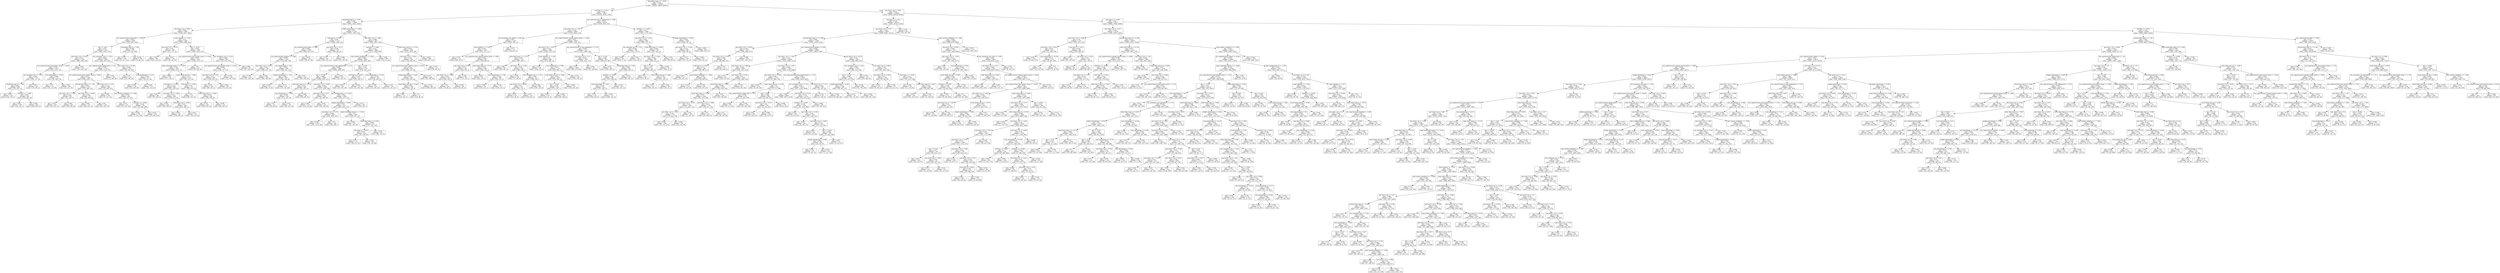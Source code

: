 digraph Tree {
node [shape=box] ;
0 [label="foundation_type_r <= -0.935\ngini = 0.554\nsamples = 131929\nvalue = [19939, 119050, 69491]"] ;
1 [label="roof_type_x <= 1.815\ngini = 0.563\nsamples = 20973\nvalue = [11554, 18292, 3246]"] ;
0 -> 1 [labeldistance=2.5, labelangle=45, headlabel="True"] ;
2 [label="foundation_type_w <= 1.891\ngini = 0.549\nsamples = 13994\nvalue = [5814, 13261, 2936]"] ;
1 -> 2 ;
3 [label="geo_level_1_id <= 0.699\ngini = 0.566\nsamples = 6398\nvalue = [2339, 5971, 1803]"] ;
2 -> 3 ;
4 [label="has_superstructure_stone_flag <= 2.566\ngini = 0.536\nsamples = 3593\nvalue = [703, 3502, 1461]"] ;
3 -> 4 ;
5 [label="age <= -0.26\ngini = 0.522\nsamples = 3232\nvalue = [691, 3281, 1155]"] ;
4 -> 5 ;
6 [label="geo_level_1_id <= 0.325\ngini = 0.531\nsamples = 1192\nvalue = [446, 1204, 264]"] ;
5 -> 6 ;
7 [label="has_superstructure_mud_mortar_stone <= -0.616\ngini = 0.504\nsamples = 1037\nvalue = [432, 1076, 152]"] ;
6 -> 7 ;
8 [label="has_secondary_use <= 1.233\ngini = 0.485\nsamples = 724\nvalue = [391, 727, 33]"] ;
7 -> 8 ;
9 [label="foundation_type_u <= 1.96\ngini = 0.483\nsamples = 606\nvalue = [321, 621, 31]"] ;
8 -> 9 ;
10 [label="gini = 0.505\nsamples = 159\nvalue = [118, 138, 2]"] ;
9 -> 10 ;
11 [label="position_s <= -0.659\ngini = 0.461\nsamples = 447\nvalue = [203, 483, 29]"] ;
9 -> 11 ;
12 [label="gini = 0.453\nsamples = 109\nvalue = [54, 124, 5]"] ;
11 -> 12 ;
13 [label="gini = 0.464\nsamples = 338\nvalue = [149, 359, 24]"] ;
11 -> 13 ;
14 [label="gini = 0.491\nsamples = 118\nvalue = [70, 106, 2]"] ;
8 -> 14 ;
15 [label="area_percentage <= -0.344\ngini = 0.469\nsamples = 313\nvalue = [41, 349, 119]"] ;
7 -> 15 ;
16 [label="gini = 0.55\nsamples = 127\nvalue = [20, 122, 69]"] ;
15 -> 16 ;
17 [label="gini = 0.387\nsamples = 186\nvalue = [21, 227, 50]"] ;
15 -> 17 ;
18 [label="gini = 0.549\nsamples = 155\nvalue = [14, 128, 112]"] ;
6 -> 18 ;
19 [label="has_secondary_use <= 1.233\ngini = 0.499\nsamples = 2040\nvalue = [245, 2077, 891]"] ;
5 -> 19 ;
20 [label="has_superstructure_adobe_mud <= 1.45\ngini = 0.503\nsamples = 1710\nvalue = [191, 1718, 785]"] ;
19 -> 20 ;
21 [label="has_superstructure_mud_mortar_stone <= -0.616\ngini = 0.512\nsamples = 1560\nvalue = [188, 1550, 727]"] ;
20 -> 21 ;
22 [label="ground_floor_type_v <= 1.39\ngini = 0.442\nsamples = 570\nvalue = [137, 646, 114]"] ;
21 -> 22 ;
23 [label="geo_level_1_id <= -0.796\ngini = 0.416\nsamples = 291\nvalue = [47, 338, 71]"] ;
22 -> 23 ;
24 [label="gini = 0.322\nsamples = 109\nvalue = [18, 134, 13]"] ;
23 -> 24 ;
25 [label="gini = 0.459\nsamples = 182\nvalue = [29, 204, 58]"] ;
23 -> 25 ;
26 [label="geo_level_2_id <= -0.604\ngini = 0.461\nsamples = 279\nvalue = [90, 308, 43]"] ;
22 -> 26 ;
27 [label="gini = 0.492\nsamples = 141\nvalue = [48, 143, 23]"] ;
26 -> 27 ;
28 [label="gini = 0.43\nsamples = 138\nvalue = [42, 165, 20]"] ;
26 -> 28 ;
29 [label="geo_level_3_id <= -1.352\ngini = 0.514\nsamples = 990\nvalue = [51, 904, 613]"] ;
21 -> 29 ;
30 [label="gini = 0.408\nsamples = 109\nvalue = [2, 112, 41]"] ;
29 -> 30 ;
31 [label="land_surface_condition_t <= -0.89\ngini = 0.521\nsamples = 881\nvalue = [49, 792, 572]"] ;
29 -> 31 ;
32 [label="gini = 0.472\nsamples = 179\nvalue = [12, 187, 83]"] ;
31 -> 32 ;
33 [label="position_s <= -0.659\ngini = 0.526\nsamples = 702\nvalue = [37, 605, 489]"] ;
31 -> 33 ;
34 [label="gini = 0.506\nsamples = 158\nvalue = [2, 120, 136]"] ;
33 -> 34 ;
35 [label="gini = 0.526\nsamples = 544\nvalue = [35, 485, 353]"] ;
33 -> 35 ;
36 [label="gini = 0.397\nsamples = 150\nvalue = [3, 168, 58]"] ;
20 -> 36 ;
37 [label="geo_level_2_id <= -0.499\ngini = 0.469\nsamples = 330\nvalue = [54, 359, 106]"] ;
19 -> 37 ;
38 [label="gini = 0.56\nsamples = 113\nvalue = [28, 108, 46]"] ;
37 -> 38 ;
39 [label="area_percentage <= 0.111\ngini = 0.408\nsamples = 217\nvalue = [26, 251, 60]"] ;
37 -> 39 ;
40 [label="gini = 0.292\nsamples = 104\nvalue = [10, 139, 18]"] ;
39 -> 40 ;
41 [label="gini = 0.496\nsamples = 113\nvalue = [16, 112, 42]"] ;
39 -> 41 ;
42 [label="foundation_type_u <= 1.96\ngini = 0.509\nsamples = 361\nvalue = [12, 221, 306]"] ;
4 -> 42 ;
43 [label="gini = 0.478\nsamples = 261\nvalue = [8, 137, 251]"] ;
42 -> 43 ;
44 [label="gini = 0.506\nsamples = 100\nvalue = [4, 84, 55]"] ;
42 -> 44 ;
45 [label="count_families <= -1.159\ngini = 0.55\nsamples = 2805\nvalue = [1636, 2469, 342]"] ;
3 -> 45 ;
46 [label="geo_level_2_id <= 0.213\ngini = 0.567\nsamples = 269\nvalue = [217, 177, 35]"] ;
45 -> 46 ;
47 [label="gini = 0.58\nsamples = 169\nvalue = [126, 118, 25]"] ;
46 -> 47 ;
48 [label="gini = 0.537\nsamples = 100\nvalue = [91, 59, 10]"] ;
46 -> 48 ;
49 [label="age <= -0.191\ngini = 0.544\nsamples = 2536\nvalue = [1419, 2292, 307]"] ;
45 -> 49 ;
50 [label="has_superstructure_mud_mortar_stone <= -0.616\ngini = 0.538\nsamples = 1673\nvalue = [1182, 1370, 115]"] ;
49 -> 50 ;
51 [label="legal_ownership_status_v <= -2.453\ngini = 0.524\nsamples = 1416\nvalue = [1089, 1112, 57]"] ;
50 -> 51 ;
52 [label="gini = 0.496\nsamples = 197\nvalue = [177, 139, 1]"] ;
51 -> 52 ;
53 [label="count_floors_pre_eq <= -0.865\ngini = 0.527\nsamples = 1219\nvalue = [912, 973, 56]"] ;
51 -> 53 ;
54 [label="roof_type_n <= -0.442\ngini = 0.518\nsamples = 802\nvalue = [627, 620, 23]"] ;
53 -> 54 ;
55 [label="gini = 0.487\nsamples = 168\nvalue = [97, 163, 5]"] ;
54 -> 55 ;
56 [label="geo_level_1_id <= 1.446\ngini = 0.515\nsamples = 634\nvalue = [530, 457, 18]"] ;
54 -> 56 ;
57 [label="gini = 0.526\nsamples = 140\nvalue = [109, 108, 6]"] ;
56 -> 57 ;
58 [label="geo_level_2_id <= -0.665\ngini = 0.511\nsamples = 494\nvalue = [421, 349, 12]"] ;
56 -> 58 ;
59 [label="gini = 0.509\nsamples = 219\nvalue = [169, 168, 3]"] ;
58 -> 59 ;
60 [label="gini = 0.507\nsamples = 275\nvalue = [252, 181, 9]"] ;
58 -> 60 ;
61 [label="roof_type_n <= -0.442\ngini = 0.54\nsamples = 417\nvalue = [285, 353, 33]"] ;
53 -> 61 ;
62 [label="gini = 0.51\nsamples = 157\nvalue = [95, 154, 10]"] ;
61 -> 62 ;
63 [label="other_floor_type_x <= 0.897\ngini = 0.551\nsamples = 260\nvalue = [190, 199, 23]"] ;
61 -> 63 ;
64 [label="gini = 0.553\nsamples = 144\nvalue = [108, 103, 13]"] ;
63 -> 64 ;
65 [label="gini = 0.546\nsamples = 116\nvalue = [82, 96, 10]"] ;
63 -> 65 ;
66 [label="gini = 0.53\nsamples = 257\nvalue = [93, 258, 58]"] ;
50 -> 66 ;
67 [label="has_secondary_use <= 1.233\ngini = 0.483\nsamples = 863\nvalue = [237, 922, 192]"] ;
49 -> 67 ;
68 [label="has_superstructure_mud_mortar_stone <= -0.616\ngini = 0.485\nsamples = 732\nvalue = [190, 777, 174]"] ;
67 -> 68 ;
69 [label="geo_level_2_id <= -1.28\ngini = 0.477\nsamples = 388\nvalue = [138, 410, 55]"] ;
68 -> 69 ;
70 [label="gini = 0.434\nsamples = 146\nvalue = [66, 155, 3]"] ;
69 -> 70 ;
71 [label="gini = 0.492\nsamples = 242\nvalue = [72, 255, 52]"] ;
69 -> 71 ;
72 [label="gini = 0.476\nsamples = 344\nvalue = [52, 367, 119]"] ;
68 -> 72 ;
73 [label="gini = 0.466\nsamples = 131\nvalue = [47, 145, 18]"] ;
67 -> 73 ;
74 [label="height_percentage <= -1.009\ngini = 0.53\nsamples = 7596\nvalue = [3475, 7290, 1133]"] ;
2 -> 74 ;
75 [label="roof_type_q <= 0.622\ngini = 0.597\nsamples = 1725\nvalue = [1083, 1303, 335]"] ;
74 -> 75 ;
76 [label="has_superstructure_other <= 3.991\ngini = 0.605\nsamples = 1308\nvalue = [843, 953, 274]"] ;
75 -> 76 ;
77 [label="has_superstructure_bamboo <= 1.486\ngini = 0.598\nsamples = 1207\nvalue = [755, 906, 236]"] ;
76 -> 77 ;
78 [label="geo_level_1_id <= 0.823\ngini = 0.593\nsamples = 709\nvalue = [449, 554, 134]"] ;
77 -> 78 ;
79 [label="gini = 0.558\nsamples = 250\nvalue = [87, 250, 78]"] ;
78 -> 79 ;
80 [label="gini = 0.565\nsamples = 459\nvalue = [362, 304, 56]"] ;
78 -> 80 ;
81 [label="area_percentage <= -0.8\ngini = 0.605\nsamples = 498\nvalue = [306, 352, 102]"] ;
77 -> 81 ;
82 [label="height_percentage <= -1.53\ngini = 0.591\nsamples = 268\nvalue = [164, 196, 46]"] ;
81 -> 82 ;
83 [label="gini = 0.589\nsamples = 113\nvalue = [88, 73, 20]"] ;
82 -> 83 ;
84 [label="gini = 0.574\nsamples = 155\nvalue = [76, 123, 26]"] ;
82 -> 84 ;
85 [label="gini = 0.62\nsamples = 230\nvalue = [142, 156, 56]"] ;
81 -> 85 ;
86 [label="gini = 0.619\nsamples = 101\nvalue = [88, 47, 38]"] ;
76 -> 86 ;
87 [label="geo_level_2_id <= -0.27\ngini = 0.566\nsamples = 417\nvalue = [240, 350, 61]"] ;
75 -> 87 ;
88 [label="gini = 0.572\nsamples = 297\nvalue = [198, 214, 37]"] ;
87 -> 88 ;
89 [label="gini = 0.489\nsamples = 120\nvalue = [42, 136, 24]"] ;
87 -> 89 ;
90 [label="geo_level_1_id <= 1.446\ngini = 0.499\nsamples = 5871\nvalue = [2392, 5987, 798]"] ;
74 -> 90 ;
91 [label="position_t <= 0.903\ngini = 0.457\nsamples = 3968\nvalue = [1237, 4364, 608]"] ;
90 -> 91 ;
92 [label="land_surface_condition_n <= 1.063\ngini = 0.461\nsamples = 3659\nvalue = [1163, 4013, 564]"] ;
91 -> 92 ;
93 [label="has_superstructure_rc_non_engineered <= 2.275\ngini = 0.465\nsamples = 3089\nvalue = [1032, 3359, 452]"] ;
92 -> 93 ;
94 [label="age <= -0.328\ngini = 0.466\nsamples = 2986\nvalue = [1004, 3241, 437]"] ;
93 -> 94 ;
95 [label="other_floor_type_q <= -0.279\ngini = 0.537\nsamples = 492\nvalue = [267, 431, 51]"] ;
94 -> 95 ;
96 [label="area_percentage <= -0.344\ngini = 0.546\nsamples = 244\nvalue = [171, 187, 19]"] ;
95 -> 96 ;
97 [label="gini = 0.55\nsamples = 111\nvalue = [76, 80, 9]"] ;
96 -> 97 ;
98 [label="gini = 0.542\nsamples = 133\nvalue = [95, 107, 10]"] ;
96 -> 98 ;
99 [label="gini = 0.496\nsamples = 248\nvalue = [96, 244, 32]"] ;
95 -> 99 ;
100 [label="geo_level_1_id <= 0.636\ngini = 0.445\nsamples = 2494\nvalue = [737, 2810, 386]"] ;
94 -> 100 ;
101 [label="geo_level_3_id <= 0.17\ngini = 0.465\nsamples = 228\nvalue = [35, 238, 69]"] ;
100 -> 101 ;
102 [label="gini = 0.508\nsamples = 105\nvalue = [19, 110, 40]"] ;
101 -> 102 ;
103 [label="gini = 0.416\nsamples = 123\nvalue = [16, 128, 29]"] ;
101 -> 103 ;
104 [label="plan_configuration_u <= 4.133\ngini = 0.441\nsamples = 2266\nvalue = [702, 2572, 317]"] ;
100 -> 104 ;
105 [label="height_percentage <= 0.034\ngini = 0.43\nsamples = 2117\nvalue = [602, 2437, 310]"] ;
104 -> 105 ;
106 [label="geo_level_2_id <= 1.179\ngini = 0.408\nsamples = 1419\nvalue = [374, 1676, 197]"] ;
105 -> 106 ;
107 [label="gini = 0.394\nsamples = 1319\nvalue = [311, 1572, 190]"] ;
106 -> 107 ;
108 [label="gini = 0.51\nsamples = 100\nvalue = [63, 104, 7]"] ;
106 -> 108 ;
109 [label="legal_ownership_status_v <= -2.453\ngini = 0.47\nsamples = 698\nvalue = [228, 761, 113]"] ;
105 -> 109 ;
110 [label="gini = 0.466\nsamples = 123\nvalue = [51, 128, 10]"] ;
109 -> 110 ;
111 [label="other_floor_type_x <= 0.897\ngini = 0.469\nsamples = 575\nvalue = [177, 633, 103]"] ;
109 -> 111 ;
112 [label="roof_type_q <= 0.622\ngini = 0.433\nsamples = 414\nvalue = [97, 478, 82]"] ;
111 -> 112 ;
113 [label="gini = 0.511\nsamples = 113\nvalue = [46, 125, 22]"] ;
112 -> 113 ;
114 [label="gini = 0.392\nsamples = 301\nvalue = [51, 353, 60]"] ;
112 -> 114 ;
115 [label="gini = 0.529\nsamples = 161\nvalue = [80, 155, 21]"] ;
111 -> 115 ;
116 [label="gini = 0.517\nsamples = 149\nvalue = [100, 135, 7]"] ;
104 -> 116 ;
117 [label="gini = 0.424\nsamples = 103\nvalue = [28, 118, 15]"] ;
93 -> 117 ;
118 [label="age <= -0.191\ngini = 0.431\nsamples = 570\nvalue = [131, 654, 112]"] ;
92 -> 118 ;
119 [label="roof_type_q <= 0.622\ngini = 0.476\nsamples = 323\nvalue = [105, 354, 57]"] ;
118 -> 119 ;
120 [label="gini = 0.465\nsamples = 147\nvalue = [53, 160, 19]"] ;
119 -> 120 ;
121 [label="gini = 0.482\nsamples = 176\nvalue = [52, 194, 38]"] ;
119 -> 121 ;
122 [label="area_percentage <= -0.116\ngini = 0.355\nsamples = 247\nvalue = [26, 300, 55]"] ;
118 -> 122 ;
123 [label="gini = 0.385\nsamples = 133\nvalue = [15, 158, 34]"] ;
122 -> 123 ;
124 [label="gini = 0.315\nsamples = 114\nvalue = [11, 142, 21]"] ;
122 -> 124 ;
125 [label="gini = 0.406\nsamples = 309\nvalue = [74, 351, 44]"] ;
91 -> 125 ;
126 [label="other_floor_type_q <= -0.279\ngini = 0.545\nsamples = 1903\nvalue = [1155, 1623, 190]"] ;
90 -> 126 ;
127 [label="geo_level_2_id <= 1.495\ngini = 0.547\nsamples = 934\nvalue = [745, 636, 80]"] ;
126 -> 127 ;
128 [label="has_superstructure_mud_mortar_stone <= -0.616\ngini = 0.541\nsamples = 823\nvalue = [684, 542, 66]"] ;
127 -> 128 ;
129 [label="height_percentage <= -0.487\ngini = 0.517\nsamples = 634\nvalue = [591, 362, 46]"] ;
128 -> 129 ;
130 [label="count_floors_pre_eq <= -0.865\ngini = 0.485\nsamples = 230\nvalue = [223, 126, 8]"] ;
129 -> 130 ;
131 [label="gini = 0.467\nsamples = 113\nvalue = [113, 58, 3]"] ;
130 -> 131 ;
132 [label="gini = 0.5\nsamples = 117\nvalue = [110, 68, 5]"] ;
130 -> 132 ;
133 [label="gini = 0.533\nsamples = 404\nvalue = [368, 236, 38]"] ;
129 -> 133 ;
134 [label="gini = 0.517\nsamples = 189\nvalue = [93, 180, 20]"] ;
128 -> 134 ;
135 [label="gini = 0.553\nsamples = 111\nvalue = [61, 94, 14]"] ;
127 -> 135 ;
136 [label="gini = 0.492\nsamples = 969\nvalue = [410, 987, 110]"] ;
126 -> 136 ;
137 [label="has_superstructure_rc_engineered <= 3.881\ngini = 0.525\nsamples = 6979\nvalue = [5740, 5031, 310]"] ;
1 -> 137 ;
138 [label="geo_level_2_id <= -1.319\ngini = 0.533\nsamples = 4985\nvalue = [3723, 3916, 274]"] ;
137 -> 138 ;
139 [label="has_secondary_use_rental <= 5.541\ngini = 0.497\nsamples = 1149\nvalue = [1026, 764, 13]"] ;
138 -> 139 ;
140 [label="count_families <= -1.159\ngini = 0.502\nsamples = 1012\nvalue = [872, 701, 12]"] ;
139 -> 140 ;
141 [label="gini = 0.479\nsamples = 115\nvalue = [108, 58, 4]"] ;
140 -> 141 ;
142 [label="has_superstructure_cement_mortar_brick <= 1.609\ngini = 0.502\nsamples = 897\nvalue = [764, 643, 8]"] ;
140 -> 142 ;
143 [label="geo_level_3_id <= 0.785\ngini = 0.473\nsamples = 353\nvalue = [338, 193, 5]"] ;
142 -> 143 ;
144 [label="geo_level_3_id <= -1.094\ngini = 0.507\nsamples = 206\nvalue = [166, 134, 4]"] ;
143 -> 144 ;
145 [label="gini = 0.51\nsamples = 102\nvalue = [79, 68, 2]"] ;
144 -> 145 ;
146 [label="gini = 0.503\nsamples = 104\nvalue = [87, 66, 2]"] ;
144 -> 146 ;
147 [label="gini = 0.386\nsamples = 147\nvalue = [172, 59, 1]"] ;
143 -> 147 ;
148 [label="other_floor_type_s <= 2.172\ngini = 0.503\nsamples = 544\nvalue = [426, 450, 3]"] ;
142 -> 148 ;
149 [label="gini = 0.496\nsamples = 251\nvalue = [184, 219, 0]"] ;
148 -> 149 ;
150 [label="area_percentage <= 1.706\ngini = 0.506\nsamples = 293\nvalue = [242, 231, 3]"] ;
148 -> 150 ;
151 [label="gini = 0.508\nsamples = 136\nvalue = [102, 112, 2]"] ;
150 -> 151 ;
152 [label="gini = 0.501\nsamples = 157\nvalue = [140, 119, 1]"] ;
150 -> 152 ;
153 [label="gini = 0.417\nsamples = 137\nvalue = [154, 63, 1]"] ;
139 -> 153 ;
154 [label="has_superstructure_cement_mortar_brick <= 1.609\ngini = 0.537\nsamples = 3836\nvalue = [2697, 3152, 261]"] ;
138 -> 154 ;
155 [label="geo_level_1_id <= -0.671\ngini = 0.528\nsamples = 1685\nvalue = [1340, 1257, 81]"] ;
154 -> 155 ;
156 [label="other_floor_type_s <= 2.172\ngini = 0.487\nsamples = 719\nvalue = [667, 449, 7]"] ;
155 -> 156 ;
157 [label="gini = 0.462\nsamples = 200\nvalue = [202, 101, 5]"] ;
156 -> 157 ;
158 [label="geo_level_1_id <= -1.045\ngini = 0.492\nsamples = 519\nvalue = [465, 348, 2]"] ;
156 -> 158 ;
159 [label="gini = 0.502\nsamples = 106\nvalue = [77, 92, 1]"] ;
158 -> 159 ;
160 [label="has_secondary_use <= 1.233\ngini = 0.481\nsamples = 413\nvalue = [388, 256, 1]"] ;
158 -> 160 ;
161 [label="geo_level_3_id <= -0.084\ngini = 0.45\nsamples = 215\nvalue = [225, 114, 1]"] ;
160 -> 161 ;
162 [label="gini = 0.416\nsamples = 105\nvalue = [115, 48, 0]"] ;
161 -> 162 ;
163 [label="gini = 0.475\nsamples = 110\nvalue = [110, 66, 1]"] ;
161 -> 163 ;
164 [label="gini = 0.498\nsamples = 198\nvalue = [163, 142, 0]"] ;
160 -> 164 ;
165 [label="count_families <= -1.159\ngini = 0.54\nsamples = 966\nvalue = [673, 808, 74]"] ;
155 -> 165 ;
166 [label="gini = 0.476\nsamples = 192\nvalue = [194, 114, 3]"] ;
165 -> 166 ;
167 [label="area_percentage <= 2.389\ngini = 0.537\nsamples = 774\nvalue = [479, 694, 71]"] ;
165 -> 167 ;
168 [label="count_floors_pre_eq <= -0.865\ngini = 0.524\nsamples = 635\nvalue = [376, 594, 52]"] ;
167 -> 168 ;
169 [label="age <= -0.328\ngini = 0.516\nsamples = 263\nvalue = [211, 197, 7]"] ;
168 -> 169 ;
170 [label="gini = 0.444\nsamples = 114\nvalue = [116, 51, 3]"] ;
169 -> 170 ;
171 [label="gini = 0.494\nsamples = 149\nvalue = [95, 146, 4]"] ;
169 -> 171 ;
172 [label="gini = 0.493\nsamples = 372\nvalue = [165, 397, 45]"] ;
168 -> 172 ;
173 [label="gini = 0.575\nsamples = 139\nvalue = [103, 100, 19]"] ;
167 -> 173 ;
174 [label="has_superstructure_rc_non_engineered <= 2.275\ngini = 0.536\nsamples = 2151\nvalue = [1357, 1895, 180]"] ;
154 -> 174 ;
175 [label="geo_level_1_id <= 1.57\ngini = 0.528\nsamples = 1316\nvalue = [788, 1222, 112]"] ;
174 -> 175 ;
176 [label="gini = 0.512\nsamples = 1059\nvalue = [691, 973, 46]"] ;
175 -> 176 ;
177 [label="gini = 0.554\nsamples = 257\nvalue = [97, 249, 66]"] ;
175 -> 177 ;
178 [label="age <= -0.328\ngini = 0.545\nsamples = 835\nvalue = [569, 673, 68]"] ;
174 -> 178 ;
179 [label="gini = 0.519\nsamples = 244\nvalue = [209, 159, 11]"] ;
178 -> 179 ;
180 [label="foundation_type_u <= 1.96\ngini = 0.542\nsamples = 591\nvalue = [360, 514, 57]"] ;
178 -> 180 ;
181 [label="position_j <= 2.047\ngini = 0.538\nsamples = 463\nvalue = [312, 386, 34]"] ;
180 -> 181 ;
182 [label="area_percentage <= 1.022\ngini = 0.536\nsamples = 353\nvalue = [257, 284, 22]"] ;
181 -> 182 ;
183 [label="gini = 0.515\nsamples = 178\nvalue = [108, 158, 9]"] ;
182 -> 183 ;
184 [label="gini = 0.539\nsamples = 175\nvalue = [149, 126, 13]"] ;
182 -> 184 ;
185 [label="gini = 0.525\nsamples = 110\nvalue = [55, 102, 12]"] ;
181 -> 185 ;
186 [label="gini = 0.515\nsamples = 128\nvalue = [48, 128, 23]"] ;
180 -> 186 ;
187 [label="position_s <= -0.659\ngini = 0.471\nsamples = 1994\nvalue = [2017, 1115, 36]"] ;
137 -> 187 ;
188 [label="geo_level_2_id <= -1.319\ngini = 0.481\nsamples = 986\nvalue = [968, 574, 21]"] ;
187 -> 188 ;
189 [label="has_secondary_use <= 1.233\ngini = 0.389\nsamples = 284\nvalue = [331, 119, 0]"] ;
188 -> 189 ;
190 [label="gini = 0.428\nsamples = 150\nvalue = [158, 71, 0]"] ;
189 -> 190 ;
191 [label="gini = 0.34\nsamples = 134\nvalue = [173, 48, 0]"] ;
189 -> 191 ;
192 [label="other_floor_type_j <= 0.961\ngini = 0.505\nsamples = 702\nvalue = [637, 455, 21]"] ;
188 -> 192 ;
193 [label="geo_level_2_id <= 1.308\ngini = 0.494\nsamples = 597\nvalue = [569, 372, 15]"] ;
192 -> 193 ;
194 [label="age <= -0.328\ngini = 0.515\nsamples = 422\nvalue = [369, 294, 15]"] ;
193 -> 194 ;
195 [label="gini = 0.47\nsamples = 100\nvalue = [112, 59, 3]"] ;
194 -> 195 ;
196 [label="count_floors_pre_eq <= 1.883\ngini = 0.522\nsamples = 322\nvalue = [257, 235, 12]"] ;
194 -> 196 ;
197 [label="gini = 0.515\nsamples = 217\nvalue = [165, 161, 5]"] ;
196 -> 197 ;
198 [label="gini = 0.533\nsamples = 105\nvalue = [92, 74, 7]"] ;
196 -> 198 ;
199 [label="gini = 0.404\nsamples = 175\nvalue = [200, 78, 0]"] ;
193 -> 199 ;
200 [label="gini = 0.531\nsamples = 105\nvalue = [68, 83, 6]"] ;
192 -> 200 ;
201 [label="height_percentage <= -0.487\ngini = 0.459\nsamples = 1008\nvalue = [1049, 541, 15]"] ;
187 -> 201 ;
202 [label="geo_level_2_id <= -1.208\ngini = 0.414\nsamples = 388\nvalue = [440, 182, 0]"] ;
201 -> 202 ;
203 [label="gini = 0.317\nsamples = 166\nvalue = [207, 51, 0]"] ;
202 -> 203 ;
204 [label="gini = 0.461\nsamples = 222\nvalue = [233, 131, 0]"] ;
202 -> 204 ;
205 [label="gini = 0.483\nsamples = 620\nvalue = [609, 359, 15]"] ;
201 -> 205 ;
206 [label="geo_level_1_id <= -0.921\ngini = 0.525\nsamples = 110956\nvalue = [8385, 100758, 66245]"] ;
0 -> 206 [labeldistance=2.5, labelangle=-45, headlabel="False"] ;
207 [label="roof_type_x <= 1.815\ngini = 0.424\nsamples = 26245\nvalue = [1545, 29724, 10159]"] ;
206 -> 207 ;
208 [label="geo_level_2_id <= 0.733\ngini = 0.424\nsamples = 26001\nvalue = [1496, 29441, 10125]"] ;
207 -> 208 ;
209 [label="ground_floor_type_f <= -0.769\ngini = 0.401\nsamples = 17695\nvalue = [1087, 20702, 6160]"] ;
208 -> 209 ;
210 [label="geo_level_3_id <= -0.476\ngini = 0.345\nsamples = 1610\nvalue = [160, 2049, 372]"] ;
209 -> 210 ;
211 [label="geo_level_3_id <= -0.767\ngini = 0.408\nsamples = 581\nvalue = [99, 696, 135]"] ;
210 -> 211 ;
212 [label="roof_type_n <= -0.442\ngini = 0.371\nsamples = 469\nvalue = [58, 590, 113]"] ;
211 -> 212 ;
213 [label="gini = 0.467\nsamples = 121\nvalue = [30, 141, 31]"] ;
212 -> 213 ;
214 [label="land_surface_condition_t <= -0.89\ngini = 0.331\nsamples = 348\nvalue = [28, 449, 82]"] ;
212 -> 214 ;
215 [label="gini = 0.314\nsamples = 116\nvalue = [4, 142, 29]"] ;
214 -> 215 ;
216 [label="gini = 0.338\nsamples = 232\nvalue = [24, 307, 53]"] ;
214 -> 216 ;
217 [label="gini = 0.531\nsamples = 112\nvalue = [41, 106, 22]"] ;
211 -> 217 ;
218 [label="gini = 0.306\nsamples = 1029\nvalue = [61, 1353, 237]"] ;
210 -> 218 ;
219 [label="has_superstructure_timber <= 0.563\ngini = 0.406\nsamples = 16085\nvalue = [927, 18653, 5788]"] ;
209 -> 219 ;
220 [label="geo_level_1_id <= -1.419\ngini = 0.415\nsamples = 13638\nvalue = [778, 15649, 5114]"] ;
219 -> 220 ;
221 [label="geo_level_2_id <= -1.499\ngini = 0.444\nsamples = 1681\nvalue = [324, 1911, 428]"] ;
220 -> 221 ;
222 [label="gini = 0.611\nsamples = 151\nvalue = [100, 107, 34]"] ;
221 -> 222 ;
223 [label="geo_level_2_id <= 0.531\ngini = 0.41\nsamples = 1530\nvalue = [224, 1804, 394]"] ;
221 -> 223 ;
224 [label="other_floor_type_j <= 0.961\ngini = 0.369\nsamples = 1253\nvalue = [108, 1543, 344]"] ;
223 -> 224 ;
225 [label="other_floor_type_x <= 0.897\ngini = 0.357\nsamples = 1104\nvalue = [88, 1379, 296]"] ;
224 -> 225 ;
226 [label="geo_level_2_id <= 0.435\ngini = 0.321\nsamples = 826\nvalue = [72, 1052, 173]"] ;
225 -> 226 ;
227 [label="geo_level_1_id <= -1.543\ngini = 0.341\nsamples = 718\nvalue = [70, 897, 158]"] ;
226 -> 227 ;
228 [label="gini = 0.309\nsamples = 584\nvalue = [47, 755, 119]"] ;
227 -> 228 ;
229 [label="gini = 0.466\nsamples = 134\nvalue = [23, 142, 39]"] ;
227 -> 229 ;
230 [label="gini = 0.18\nsamples = 108\nvalue = [2, 155, 15]"] ;
226 -> 230 ;
231 [label="geo_level_1_id <= -1.668\ngini = 0.437\nsamples = 278\nvalue = [16, 327, 123]"] ;
225 -> 231 ;
232 [label="gini = 0.47\nsamples = 170\nvalue = [10, 188, 87]"] ;
231 -> 232 ;
233 [label="gini = 0.37\nsamples = 108\nvalue = [6, 139, 36]"] ;
231 -> 233 ;
234 [label="gini = 0.45\nsamples = 149\nvalue = [20, 164, 48]"] ;
224 -> 234 ;
235 [label="gini = 0.539\nsamples = 277\nvalue = [116, 261, 50]"] ;
223 -> 235 ;
236 [label="geo_level_1_id <= -1.294\ngini = 0.408\nsamples = 11957\nvalue = [454, 13738, 4686]"] ;
220 -> 236 ;
237 [label="geo_level_2_id <= -0.793\ngini = 0.491\nsamples = 1176\nvalue = [4, 1064, 784]"] ;
236 -> 237 ;
238 [label="gini = 0.362\nsamples = 255\nvalue = [2, 293, 88]"] ;
237 -> 238 ;
239 [label="count_floors_pre_eq <= 0.509\ngini = 0.5\nsamples = 921\nvalue = [2, 771, 696]"] ;
237 -> 239 ;
240 [label="has_superstructure_adobe_mud <= 1.45\ngini = 0.502\nsamples = 521\nvalue = [2, 405, 429]"] ;
239 -> 240 ;
241 [label="gini = 0.493\nsamples = 201\nvalue = [0, 151, 191]"] ;
240 -> 241 ;
242 [label="gini = 0.503\nsamples = 320\nvalue = [2, 254, 238]"] ;
240 -> 242 ;
243 [label="age <= 0.082\ngini = 0.488\nsamples = 400\nvalue = [0, 366, 267]"] ;
239 -> 243 ;
244 [label="geo_level_3_id <= -0.237\ngini = 0.45\nsamples = 250\nvalue = [0, 274, 142]"] ;
243 -> 244 ;
245 [label="gini = 0.433\nsamples = 146\nvalue = [0, 162, 75]"] ;
244 -> 245 ;
246 [label="gini = 0.468\nsamples = 104\nvalue = [0, 112, 67]"] ;
244 -> 246 ;
247 [label="gini = 0.488\nsamples = 150\nvalue = [0, 92, 125]"] ;
243 -> 247 ;
248 [label="has_superstructure_mud_mortar_brick <= 1.716\ngini = 0.393\nsamples = 10781\nvalue = [450, 12674, 3902]"] ;
236 -> 248 ;
249 [label="has_secondary_use <= 1.233\ngini = 0.397\nsamples = 10379\nvalue = [425, 12140, 3846]"] ;
248 -> 249 ;
250 [label="gini = 0.401\nsamples = 9069\nvalue = [382, 10527, 3379]"] ;
249 -> 250 ;
251 [label="geo_level_2_id <= 0.36\ngini = 0.374\nsamples = 1310\nvalue = [43, 1613, 467]"] ;
249 -> 251 ;
252 [label="position_s <= -0.659\ngini = 0.349\nsamples = 1114\nvalue = [33, 1423, 366]"] ;
251 -> 252 ;
253 [label="gini = 0.343\nsamples = 194\nvalue = [2, 241, 65]"] ;
252 -> 253 ;
254 [label="geo_level_1_id <= -1.045\ngini = 0.351\nsamples = 920\nvalue = [31, 1182, 301]"] ;
252 -> 254 ;
255 [label="gini = 0.302\nsamples = 319\nvalue = [18, 430, 75]"] ;
254 -> 255 ;
256 [label="geo_level_3_id <= -0.605\ngini = 0.372\nsamples = 601\nvalue = [13, 752, 226]"] ;
254 -> 256 ;
257 [label="gini = 0.259\nsamples = 218\nvalue = [0, 322, 58]"] ;
256 -> 257 ;
258 [label="age <= -0.054\ngini = 0.429\nsamples = 383\nvalue = [13, 430, 168]"] ;
256 -> 258 ;
259 [label="height_percentage <= 0.034\ngini = 0.396\nsamples = 236\nvalue = [10, 278, 87]"] ;
258 -> 259 ;
260 [label="gini = 0.383\nsamples = 132\nvalue = [3, 161, 51]"] ;
259 -> 260 ;
261 [label="gini = 0.413\nsamples = 104\nvalue = [7, 117, 36]"] ;
259 -> 261 ;
262 [label="gini = 0.467\nsamples = 147\nvalue = [3, 152, 81]"] ;
258 -> 262 ;
263 [label="gini = 0.488\nsamples = 196\nvalue = [10, 190, 101]"] ;
251 -> 263 ;
264 [label="geo_level_3_id <= -0.711\ngini = 0.236\nsamples = 402\nvalue = [25, 534, 56]"] ;
248 -> 264 ;
265 [label="gini = 0.134\nsamples = 101\nvalue = [2, 130, 8]"] ;
264 -> 265 ;
266 [label="gini = 0.264\nsamples = 301\nvalue = [23, 404, 48]"] ;
264 -> 266 ;
267 [label="geo_level_2_id <= -0.276\ngini = 0.351\nsamples = 2447\nvalue = [149, 3004, 674]"] ;
219 -> 267 ;
268 [label="has_secondary_use <= 1.233\ngini = 0.398\nsamples = 1320\nvalue = [88, 1513, 428]"] ;
267 -> 268 ;
269 [label="age <= -0.123\ngini = 0.406\nsamples = 1169\nvalue = [78, 1327, 395]"] ;
268 -> 269 ;
270 [label="height_percentage <= -0.487\ngini = 0.374\nsamples = 480\nvalue = [36, 561, 133]"] ;
269 -> 270 ;
271 [label="gini = 0.317\nsamples = 131\nvalue = [10, 174, 30]"] ;
270 -> 271 ;
272 [label="gini = 0.395\nsamples = 349\nvalue = [26, 387, 103]"] ;
270 -> 272 ;
273 [label="gini = 0.426\nsamples = 689\nvalue = [42, 766, 262]"] ;
269 -> 273 ;
274 [label="gini = 0.318\nsamples = 151\nvalue = [10, 186, 33]"] ;
268 -> 274 ;
275 [label="geo_level_2_id <= -0.065\ngini = 0.292\nsamples = 1127\nvalue = [61, 1491, 246]"] ;
267 -> 275 ;
276 [label="geo_level_2_id <= -0.165\ngini = 0.217\nsamples = 244\nvalue = [8, 334, 38]"] ;
275 -> 276 ;
277 [label="gini = 0.256\nsamples = 132\nvalue = [8, 183, 23]"] ;
276 -> 277 ;
278 [label="gini = 0.164\nsamples = 112\nvalue = [0, 151, 15]"] ;
276 -> 278 ;
279 [label="roof_type_n <= -0.442\ngini = 0.311\nsamples = 883\nvalue = [53, 1157, 208]"] ;
275 -> 279 ;
280 [label="gini = 0.365\nsamples = 223\nvalue = [17, 273, 62]"] ;
279 -> 280 ;
281 [label="other_floor_type_x <= 0.897\ngini = 0.292\nsamples = 660\nvalue = [36, 884, 146]"] ;
279 -> 281 ;
282 [label="gini = 0.304\nsamples = 540\nvalue = [35, 725, 122]"] ;
281 -> 282 ;
283 [label="gini = 0.236\nsamples = 120\nvalue = [1, 159, 24]"] ;
281 -> 283 ;
284 [label="land_surface_condition_n <= 1.063\ngini = 0.463\nsamples = 8306\nvalue = [409, 8739, 3965]"] ;
208 -> 284 ;
285 [label="geo_level_2_id <= 0.959\ngini = 0.469\nsamples = 7133\nvalue = [374, 7438, 3449]"] ;
284 -> 285 ;
286 [label="geo_level_1_id <= -1.419\ngini = 0.515\nsamples = 1449\nvalue = [40, 1196, 1071]"] ;
285 -> 286 ;
287 [label="gini = 0.36\nsamples = 102\nvalue = [26, 129, 10]"] ;
286 -> 287 ;
288 [label="area_percentage <= 0.795\ngini = 0.506\nsamples = 1347\nvalue = [14, 1067, 1061]"] ;
286 -> 288 ;
289 [label="count_floors_pre_eq <= 0.509\ngini = 0.504\nsamples = 1187\nvalue = [10, 897, 973]"] ;
288 -> 289 ;
290 [label="position_t <= 0.903\ngini = 0.504\nsamples = 760\nvalue = [8, 549, 636]"] ;
289 -> 290 ;
291 [label="gini = 0.504\nsamples = 571\nvalue = [8, 404, 496]"] ;
290 -> 291 ;
292 [label="gini = 0.5\nsamples = 189\nvalue = [0, 145, 140]"] ;
290 -> 292 ;
293 [label="gini = 0.503\nsamples = 427\nvalue = [2, 348, 337]"] ;
289 -> 293 ;
294 [label="gini = 0.466\nsamples = 160\nvalue = [4, 170, 88]"] ;
288 -> 294 ;
295 [label="has_secondary_use_hotel <= 2.592\ngini = 0.442\nsamples = 5684\nvalue = [334, 6242, 2378]"] ;
285 -> 295 ;
296 [label="geo_level_2_id <= 1.147\ngini = 0.446\nsamples = 5551\nvalue = [328, 6050, 2363]"] ;
295 -> 296 ;
297 [label="other_floor_type_x <= 0.897\ngini = 0.377\nsamples = 958\nvalue = [112, 1153, 232]"] ;
296 -> 297 ;
298 [label="gini = 0.359\nsamples = 840\nvalue = [70, 1030, 218]"] ;
297 -> 298 ;
299 [label="gini = 0.467\nsamples = 118\nvalue = [42, 123, 14]"] ;
297 -> 299 ;
300 [label="has_superstructure_cement_mortar_brick <= 1.609\ngini = 0.456\nsamples = 4593\nvalue = [216, 4897, 2131]"] ;
296 -> 300 ;
301 [label="has_superstructure_mud_mortar_stone <= -0.616\ngini = 0.46\nsamples = 4438\nvalue = [211, 4688, 2099]"] ;
300 -> 301 ;
302 [label="geo_level_2_id <= 1.659\ngini = 0.426\nsamples = 1056\nvalue = [14, 1185, 497]"] ;
301 -> 302 ;
303 [label="geo_level_2_id <= 1.293\ngini = 0.32\nsamples = 421\nvalue = [7, 530, 123]"] ;
302 -> 303 ;
304 [label="gini = 0.392\nsamples = 212\nvalue = [1, 240, 86]"] ;
303 -> 304 ;
305 [label="gini = 0.229\nsamples = 209\nvalue = [6, 290, 37]"] ;
303 -> 305 ;
306 [label="count_floors_pre_eq <= 3.257\ngini = 0.47\nsamples = 635\nvalue = [7, 655, 374]"] ;
302 -> 306 ;
307 [label="height_percentage <= 1.599\ngini = 0.464\nsamples = 368\nvalue = [6, 395, 210]"] ;
306 -> 307 ;
308 [label="gini = 0.493\nsamples = 248\nvalue = [6, 239, 155]"] ;
307 -> 308 ;
309 [label="gini = 0.385\nsamples = 120\nvalue = [0, 156, 55]"] ;
307 -> 309 ;
310 [label="gini = 0.477\nsamples = 267\nvalue = [1, 260, 164]"] ;
306 -> 310 ;
311 [label="other_floor_type_x <= 0.897\ngini = 0.471\nsamples = 3382\nvalue = [197, 3503, 1602]"] ;
301 -> 311 ;
312 [label="geo_level_2_id <= 1.172\ngini = 0.459\nsamples = 3076\nvalue = [173, 3274, 1397]"] ;
311 -> 312 ;
313 [label="gini = 0.503\nsamples = 230\nvalue = [2, 175, 199]"] ;
312 -> 313 ;
314 [label="other_floor_type_q <= -0.279\ngini = 0.446\nsamples = 2846\nvalue = [171, 3099, 1198]"] ;
312 -> 314 ;
315 [label="gini = 0.501\nsamples = 188\nvalue = [7, 175, 113]"] ;
314 -> 315 ;
316 [label="geo_level_1_id <= -1.045\ngini = 0.44\nsamples = 2658\nvalue = [164, 2924, 1085]"] ;
314 -> 316 ;
317 [label="geo_level_2_id <= 1.611\ngini = 0.413\nsamples = 1532\nvalue = [147, 1775, 489]"] ;
316 -> 317 ;
318 [label="geo_level_2_id <= 1.287\ngini = 0.375\nsamples = 1296\nvalue = [121, 1573, 351]"] ;
317 -> 318 ;
319 [label="age <= -0.123\ngini = 0.477\nsamples = 503\nvalue = [85, 550, 170]"] ;
318 -> 319 ;
320 [label="gini = 0.413\nsamples = 256\nvalue = [43, 318, 67]"] ;
319 -> 320 ;
321 [label="geo_level_3_id <= -0.041\ngini = 0.534\nsamples = 247\nvalue = [42, 232, 103]"] ;
319 -> 321 ;
322 [label="gini = 0.537\nsamples = 113\nvalue = [11, 95, 60]"] ;
321 -> 322 ;
323 [label="gini = 0.515\nsamples = 134\nvalue = [31, 137, 43]"] ;
321 -> 323 ;
324 [label="geo_level_2_id <= 1.399\ngini = 0.297\nsamples = 793\nvalue = [36, 1023, 181]"] ;
318 -> 324 ;
325 [label="gini = 0.128\nsamples = 180\nvalue = [3, 273, 17]"] ;
324 -> 325 ;
326 [label="geo_level_3_id <= 0.711\ngini = 0.342\nsamples = 613\nvalue = [33, 750, 164]"] ;
324 -> 326 ;
327 [label="roof_type_q <= 0.622\ngini = 0.391\nsamples = 431\nvalue = [30, 498, 134]"] ;
326 -> 327 ;
328 [label="gini = 0.354\nsamples = 296\nvalue = [28, 354, 68]"] ;
327 -> 328 ;
329 [label="gini = 0.442\nsamples = 135\nvalue = [2, 144, 66]"] ;
327 -> 329 ;
330 [label="gini = 0.207\nsamples = 182\nvalue = [3, 252, 30]"] ;
326 -> 330 ;
331 [label="gini = 0.548\nsamples = 236\nvalue = [26, 202, 138]"] ;
317 -> 331 ;
332 [label="geo_level_2_id <= 1.656\ngini = 0.46\nsamples = 1126\nvalue = [17, 1149, 596]"] ;
316 -> 332 ;
333 [label="area_percentage <= -0.116\ngini = 0.479\nsamples = 1019\nvalue = [17, 984, 588]"] ;
332 -> 333 ;
334 [label="position_t <= 0.903\ngini = 0.5\nsamples = 549\nvalue = [10, 488, 360]"] ;
333 -> 334 ;
335 [label="gini = 0.504\nsamples = 405\nvalue = [7, 345, 273]"] ;
334 -> 335 ;
336 [label="gini = 0.484\nsamples = 144\nvalue = [3, 143, 87]"] ;
334 -> 336 ;
337 [label="position_t <= 0.903\ngini = 0.442\nsamples = 470\nvalue = [7, 496, 228]"] ;
333 -> 337 ;
338 [label="geo_level_2_id <= 1.422\ngini = 0.45\nsamples = 368\nvalue = [7, 379, 179]"] ;
337 -> 338 ;
339 [label="gini = 0.509\nsamples = 154\nvalue = [7, 138, 92]"] ;
338 -> 339 ;
340 [label="geo_level_3_id <= -0.321\ngini = 0.39\nsamples = 214\nvalue = [0, 241, 87]"] ;
338 -> 340 ;
341 [label="gini = 0.442\nsamples = 101\nvalue = [0, 108, 53]"] ;
340 -> 341 ;
342 [label="gini = 0.324\nsamples = 113\nvalue = [0, 133, 34]"] ;
340 -> 342 ;
343 [label="gini = 0.416\nsamples = 102\nvalue = [0, 117, 49]"] ;
337 -> 343 ;
344 [label="gini = 0.088\nsamples = 107\nvalue = [0, 165, 8]"] ;
332 -> 344 ;
345 [label="age <= -0.054\ngini = 0.547\nsamples = 306\nvalue = [24, 229, 205]"] ;
311 -> 345 ;
346 [label="gini = 0.556\nsamples = 176\nvalue = [20, 142, 102]"] ;
345 -> 346 ;
347 [label="gini = 0.517\nsamples = 130\nvalue = [4, 87, 103]"] ;
345 -> 347 ;
348 [label="gini = 0.261\nsamples = 155\nvalue = [5, 209, 32]"] ;
300 -> 348 ;
349 [label="gini = 0.182\nsamples = 133\nvalue = [6, 192, 15]"] ;
295 -> 349 ;
350 [label="gini = 0.429\nsamples = 1173\nvalue = [35, 1301, 516]"] ;
284 -> 350 ;
351 [label="gini = 0.376\nsamples = 244\nvalue = [49, 283, 34]"] ;
207 -> 351 ;
352 [label="roof_type_n <= -0.442\ngini = 0.541\nsamples = 84711\nvalue = [6840, 71034, 56086]"] ;
206 -> 352 ;
353 [label="geo_level_2_id <= -1.511\ngini = 0.536\nsamples = 21226\nvalue = [1280, 16382, 15801]"] ;
352 -> 353 ;
354 [label="geo_level_1_id <= 1.446\ngini = 0.56\nsamples = 1211\nvalue = [250, 1115, 541]"] ;
353 -> 354 ;
355 [label="geo_level_1_id <= 0.325\ngini = 0.476\nsamples = 823\nvalue = [11, 806, 478]"] ;
354 -> 355 ;
356 [label="gini = 0.433\nsamples = 550\nvalue = [2, 603, 275]"] ;
355 -> 356 ;
357 [label="area_percentage <= -0.116\ngini = 0.521\nsamples = 273\nvalue = [9, 203, 203]"] ;
355 -> 357 ;
358 [label="gini = 0.5\nsamples = 160\nvalue = [0, 125, 124]"] ;
357 -> 358 ;
359 [label="gini = 0.55\nsamples = 113\nvalue = [9, 78, 79]"] ;
357 -> 359 ;
360 [label="roof_type_x <= 1.815\ngini = 0.581\nsamples = 388\nvalue = [239, 309, 63]"] ;
354 -> 360 ;
361 [label="gini = 0.627\nsamples = 178\nvalue = [82, 129, 55]"] ;
360 -> 361 ;
362 [label="geo_level_3_id <= 0.423\ngini = 0.52\nsamples = 210\nvalue = [157, 180, 8]"] ;
360 -> 362 ;
363 [label="gini = 0.518\nsamples = 101\nvalue = [61, 91, 6]"] ;
362 -> 363 ;
364 [label="gini = 0.51\nsamples = 109\nvalue = [96, 89, 2]"] ;
362 -> 364 ;
365 [label="ground_floor_type_f <= -0.769\ngini = 0.531\nsamples = 20015\nvalue = [1030, 15267, 15260]"] ;
353 -> 365 ;
366 [label="other_floor_type_q <= -0.279\ngini = 0.527\nsamples = 3112\nvalue = [262, 2807, 1783]"] ;
365 -> 366 ;
367 [label="has_superstructure_cement_mortar_brick <= 1.609\ngini = 0.548\nsamples = 1244\nvalue = [216, 1162, 579]"] ;
366 -> 367 ;
368 [label="position_s <= -0.659\ngini = 0.536\nsamples = 898\nvalue = [79, 795, 552]"] ;
367 -> 368 ;
369 [label="geo_level_2_id <= -0.73\ngini = 0.519\nsamples = 235\nvalue = [18, 217, 132]"] ;
368 -> 369 ;
370 [label="gini = 0.505\nsamples = 106\nvalue = [2, 96, 76]"] ;
369 -> 370 ;
371 [label="gini = 0.516\nsamples = 129\nvalue = [16, 121, 56]"] ;
369 -> 371 ;
372 [label="roof_type_x <= 1.815\ngini = 0.541\nsamples = 663\nvalue = [61, 578, 420]"] ;
368 -> 372 ;
373 [label="other_floor_type_x <= 0.897\ngini = 0.518\nsamples = 544\nvalue = [19, 459, 389]"] ;
372 -> 373 ;
374 [label="gini = 0.538\nsamples = 135\nvalue = [10, 98, 117]"] ;
373 -> 374 ;
375 [label="gini = 0.504\nsamples = 409\nvalue = [9, 361, 272]"] ;
373 -> 375 ;
376 [label="gini = 0.542\nsamples = 119\nvalue = [42, 119, 31]"] ;
372 -> 376 ;
377 [label="gini = 0.453\nsamples = 346\nvalue = [137, 367, 27]"] ;
367 -> 377 ;
378 [label="geo_level_2_id <= -1.01\ngini = 0.504\nsamples = 1868\nvalue = [46, 1645, 1204]"] ;
366 -> 378 ;
379 [label="gini = 0.434\nsamples = 290\nvalue = [3, 309, 138]"] ;
378 -> 379 ;
380 [label="count_floors_pre_eq <= 0.509\ngini = 0.511\nsamples = 1578\nvalue = [43, 1336, 1066]"] ;
378 -> 380 ;
381 [label="gini = 0.497\nsamples = 884\nvalue = [27, 821, 529]"] ;
380 -> 381 ;
382 [label="geo_level_2_id <= -0.804\ngini = 0.514\nsamples = 694\nvalue = [16, 515, 537]"] ;
380 -> 382 ;
383 [label="gini = 0.38\nsamples = 135\nvalue = [0, 52, 152]"] ;
382 -> 383 ;
384 [label="has_superstructure_mud_mortar_brick <= 1.716\ngini = 0.514\nsamples = 559\nvalue = [16, 463, 385]"] ;
382 -> 384 ;
385 [label="gini = 0.522\nsamples = 434\nvalue = [16, 344, 318]"] ;
384 -> 385 ;
386 [label="gini = 0.461\nsamples = 125\nvalue = [0, 119, 67]"] ;
384 -> 386 ;
387 [label="land_surface_condition_n <= 1.063\ngini = 0.527\nsamples = 16903\nvalue = [768, 12460, 13477]"] ;
365 -> 387 ;
388 [label="has_superstructure_timber <= 0.563\ngini = 0.528\nsamples = 14829\nvalue = [709, 10767, 11932]"] ;
387 -> 388 ;
389 [label="legal_ownership_status_w <= 4.856\ngini = 0.518\nsamples = 11298\nvalue = [455, 7680, 9695]"] ;
388 -> 389 ;
390 [label="has_superstructure_mud_mortar_brick <= 1.716\ngini = 0.518\nsamples = 11197\nvalue = [455, 7606, 9608]"] ;
389 -> 390 ;
391 [label="age <= -0.123\ngini = 0.517\nsamples = 10576\nvalue = [442, 7051, 9182]"] ;
390 -> 391 ;
392 [label="area_percentage <= -0.8\ngini = 0.518\nsamples = 4387\nvalue = [263, 2678, 3976]"] ;
391 -> 392 ;
393 [label="gini = 0.451\nsamples = 589\nvalue = [17, 281, 616]"] ;
392 -> 393 ;
394 [label="has_secondary_use_agriculture <= 1.775\ngini = 0.526\nsamples = 3798\nvalue = [246, 2397, 3360]"] ;
392 -> 394 ;
395 [label="other_floor_type_x <= 0.897\ngini = 0.524\nsamples = 3589\nvalue = [235, 2221, 3211]"] ;
394 -> 395 ;
396 [label="height_percentage <= 0.034\ngini = 0.52\nsamples = 3033\nvalue = [197, 1839, 2762]"] ;
395 -> 396 ;
397 [label="other_floor_type_q <= -0.279\ngini = 0.538\nsamples = 1653\nvalue = [137, 1038, 1423]"] ;
396 -> 397 ;
398 [label="age <= -0.26\ngini = 0.537\nsamples = 257\nvalue = [30, 147, 245]"] ;
397 -> 398 ;
399 [label="gini = 0.465\nsamples = 105\nvalue = [13, 36, 109]"] ;
398 -> 399 ;
400 [label="gini = 0.554\nsamples = 152\nvalue = [17, 111, 136]"] ;
398 -> 400 ;
401 [label="gini = 0.537\nsamples = 1396\nvalue = [107, 891, 1178]"] ;
397 -> 401 ;
402 [label="age <= -0.191\ngini = 0.496\nsamples = 1380\nvalue = [60, 801, 1339]"] ;
396 -> 402 ;
403 [label="age <= -0.26\ngini = 0.492\nsamples = 871\nvalue = [37, 493, 851]"] ;
402 -> 403 ;
404 [label="gini = 0.5\nsamples = 455\nvalue = [26, 260, 449]"] ;
403 -> 404 ;
405 [label="gini = 0.482\nsamples = 416\nvalue = [11, 233, 402]"] ;
403 -> 405 ;
406 [label="area_percentage <= -0.116\ngini = 0.503\nsamples = 509\nvalue = [23, 308, 488]"] ;
402 -> 406 ;
407 [label="geo_level_3_id <= 0.243\ngini = 0.511\nsamples = 301\nvalue = [13, 195, 277]"] ;
406 -> 407 ;
408 [label="gini = 0.537\nsamples = 157\nvalue = [13, 110, 144]"] ;
407 -> 408 ;
409 [label="gini = 0.476\nsamples = 144\nvalue = [0, 85, 133]"] ;
407 -> 409 ;
410 [label="area_percentage <= 0.339\ngini = 0.486\nsamples = 208\nvalue = [10, 113, 211]"] ;
406 -> 410 ;
411 [label="gini = 0.462\nsamples = 108\nvalue = [3, 56, 113]"] ;
410 -> 411 ;
412 [label="gini = 0.508\nsamples = 100\nvalue = [7, 57, 98]"] ;
410 -> 412 ;
413 [label="area_percentage <= -0.344\ngini = 0.538\nsamples = 556\nvalue = [38, 382, 449]"] ;
395 -> 413 ;
414 [label="gini = 0.495\nsamples = 176\nvalue = [6, 101, 163]"] ;
413 -> 414 ;
415 [label="area_percentage <= 0.339\ngini = 0.549\nsamples = 380\nvalue = [32, 281, 286]"] ;
413 -> 415 ;
416 [label="gini = 0.537\nsamples = 219\nvalue = [14, 158, 172]"] ;
415 -> 416 ;
417 [label="gini = 0.562\nsamples = 161\nvalue = [18, 123, 114]"] ;
415 -> 417 ;
418 [label="gini = 0.528\nsamples = 209\nvalue = [11, 176, 149]"] ;
394 -> 418 ;
419 [label="geo_level_1_id <= 0.325\ngini = 0.514\nsamples = 6189\nvalue = [179, 4373, 5206]"] ;
391 -> 419 ;
420 [label="other_floor_type_j <= 0.961\ngini = 0.496\nsamples = 2812\nvalue = [58, 2612, 1786]"] ;
419 -> 420 ;
421 [label="geo_level_2_id <= 1.632\ngini = 0.492\nsamples = 2693\nvalue = [57, 2531, 1664]"] ;
420 -> 421 ;
422 [label="geo_level_2_id <= 1.392\ngini = 0.488\nsamples = 2580\nvalue = [57, 2459, 1543]"] ;
421 -> 422 ;
423 [label="geo_level_3_id <= 0.342\ngini = 0.493\nsamples = 2434\nvalue = [57, 2287, 1488]"] ;
422 -> 423 ;
424 [label="gini = 0.471\nsamples = 1332\nvalue = [30, 1338, 724]"] ;
423 -> 424 ;
425 [label="geo_level_3_id <= 1.195\ngini = 0.51\nsamples = 1102\nvalue = [27, 949, 764]"] ;
423 -> 425 ;
426 [label="geo_level_2_id <= -0.148\ngini = 0.517\nsamples = 724\nvalue = [21, 548, 587]"] ;
425 -> 426 ;
427 [label="geo_level_1_id <= -0.547\ngini = 0.517\nsamples = 315\nvalue = [12, 267, 209]"] ;
426 -> 427 ;
428 [label="gini = 0.487\nsamples = 181\nvalue = [0, 162, 117]"] ;
427 -> 428 ;
429 [label="gini = 0.551\nsamples = 134\nvalue = [12, 105, 92]"] ;
427 -> 429 ;
430 [label="geo_level_1_id <= -0.671\ngini = 0.503\nsamples = 409\nvalue = [9, 281, 378]"] ;
426 -> 430 ;
431 [label="gini = 0.397\nsamples = 202\nvalue = [0, 86, 229]"] ;
430 -> 431 ;
432 [label="gini = 0.516\nsamples = 207\nvalue = [9, 195, 149]"] ;
430 -> 432 ;
433 [label="age <= 0.151\ngini = 0.437\nsamples = 378\nvalue = [6, 401, 177]"] ;
425 -> 433 ;
434 [label="geo_level_1_id <= -0.671\ngini = 0.402\nsamples = 278\nvalue = [5, 313, 112]"] ;
433 -> 434 ;
435 [label="gini = 0.434\nsamples = 102\nvalue = [2, 110, 47]"] ;
434 -> 435 ;
436 [label="gini = 0.381\nsamples = 176\nvalue = [3, 203, 65]"] ;
434 -> 436 ;
437 [label="gini = 0.495\nsamples = 100\nvalue = [1, 88, 65]"] ;
433 -> 437 ;
438 [label="gini = 0.367\nsamples = 146\nvalue = [0, 172, 55]"] ;
422 -> 438 ;
439 [label="gini = 0.468\nsamples = 113\nvalue = [0, 72, 121]"] ;
421 -> 439 ;
440 [label="gini = 0.485\nsamples = 119\nvalue = [1, 81, 122]"] ;
420 -> 440 ;
441 [label="other_floor_type_j <= 0.961\ngini = 0.473\nsamples = 3377\nvalue = [121, 1761, 3420]"] ;
419 -> 441 ;
442 [label="height_percentage <= 0.034\ngini = 0.476\nsamples = 3239\nvalue = [112, 1727, 3257]"] ;
441 -> 442 ;
443 [label="area_percentage <= -0.116\ngini = 0.502\nsamples = 1383\nvalue = [82, 779, 1351]"] ;
442 -> 443 ;
444 [label="geo_level_2_id <= -0.875\ngini = 0.474\nsamples = 844\nvalue = [39, 442, 891]"] ;
443 -> 444 ;
445 [label="gini = 0.532\nsamples = 128\nvalue = [9, 88, 115]"] ;
444 -> 445 ;
446 [label="gini = 0.459\nsamples = 716\nvalue = [30, 354, 776]"] ;
444 -> 446 ;
447 [label="gini = 0.537\nsamples = 539\nvalue = [43, 337, 460]"] ;
443 -> 447 ;
448 [label="geo_level_3_id <= 1.363\ngini = 0.455\nsamples = 1856\nvalue = [30, 948, 1906]"] ;
442 -> 448 ;
449 [label="count_families <= 1.235\ngini = 0.467\nsamples = 1625\nvalue = [28, 869, 1617]"] ;
448 -> 449 ;
450 [label="other_floor_type_x <= 0.897\ngini = 0.466\nsamples = 1352\nvalue = [26, 716, 1352]"] ;
449 -> 450 ;
451 [label="has_secondary_use <= 1.233\ngini = 0.473\nsamples = 1189\nvalue = [25, 644, 1169]"] ;
450 -> 451 ;
452 [label="geo_level_2_id <= -1.01\ngini = 0.471\nsamples = 1069\nvalue = [23, 576, 1060]"] ;
451 -> 452 ;
453 [label="gini = 0.502\nsamples = 157\nvalue = [2, 131, 105]"] ;
452 -> 453 ;
454 [label="age <= -0.054\ngini = 0.45\nsamples = 912\nvalue = [21, 445, 955]"] ;
452 -> 454 ;
455 [label="gini = 0.484\nsamples = 219\nvalue = [6, 124, 212]"] ;
454 -> 455 ;
456 [label="geo_level_1_id <= 0.636\ngini = 0.437\nsamples = 693\nvalue = [15, 321, 743]"] ;
454 -> 456 ;
457 [label="area_percentage <= -0.116\ngini = 0.21\nsamples = 267\nvalue = [0, 49, 362]"] ;
456 -> 457 ;
458 [label="gini = 0.145\nsamples = 149\nvalue = [0, 18, 211]"] ;
457 -> 458 ;
459 [label="gini = 0.283\nsamples = 118\nvalue = [0, 31, 151]"] ;
457 -> 459 ;
460 [label="area_percentage <= 0.111\ngini = 0.508\nsamples = 426\nvalue = [15, 272, 381]"] ;
456 -> 460 ;
461 [label="area_percentage <= -0.344\ngini = 0.484\nsamples = 290\nvalue = [7, 168, 281]"] ;
460 -> 461 ;
462 [label="gini = 0.483\nsamples = 176\nvalue = [3, 103, 167]"] ;
461 -> 462 ;
463 [label="gini = 0.485\nsamples = 114\nvalue = [4, 65, 114]"] ;
461 -> 463 ;
464 [label="gini = 0.535\nsamples = 136\nvalue = [8, 104, 100]"] ;
460 -> 464 ;
465 [label="gini = 0.485\nsamples = 120\nvalue = [2, 68, 109]"] ;
451 -> 465 ;
466 [label="gini = 0.41\nsamples = 163\nvalue = [1, 72, 183]"] ;
450 -> 466 ;
467 [label="gini = 0.469\nsamples = 273\nvalue = [2, 153, 265]"] ;
449 -> 467 ;
468 [label="geo_level_2_id <= 0.045\ngini = 0.344\nsamples = 231\nvalue = [2, 79, 289]"] ;
448 -> 468 ;
469 [label="gini = 0.316\nsamples = 114\nvalue = [0, 34, 139]"] ;
468 -> 469 ;
470 [label="gini = 0.368\nsamples = 117\nvalue = [2, 45, 150]"] ;
468 -> 470 ;
471 [label="gini = 0.345\nsamples = 138\nvalue = [9, 34, 163]"] ;
441 -> 471 ;
472 [label="height_percentage <= 0.556\ngini = 0.504\nsamples = 621\nvalue = [13, 555, 426]"] ;
390 -> 472 ;
473 [label="age <= 0.082\ngini = 0.501\nsamples = 218\nvalue = [9, 210, 133]"] ;
472 -> 473 ;
474 [label="gini = 0.472\nsamples = 110\nvalue = [9, 115, 48]"] ;
473 -> 474 ;
475 [label="gini = 0.498\nsamples = 108\nvalue = [0, 95, 85]"] ;
473 -> 475 ;
476 [label="age <= 0.151\ngini = 0.503\nsamples = 403\nvalue = [4, 345, 293]"] ;
472 -> 476 ;
477 [label="gini = 0.463\nsamples = 124\nvalue = [4, 131, 64]"] ;
476 -> 477 ;
478 [label="count_floors_pre_eq <= 1.883\ngini = 0.499\nsamples = 279\nvalue = [0, 214, 229]"] ;
476 -> 478 ;
479 [label="gini = 0.484\nsamples = 136\nvalue = [0, 92, 132]"] ;
478 -> 479 ;
480 [label="gini = 0.493\nsamples = 143\nvalue = [0, 122, 97]"] ;
478 -> 480 ;
481 [label="gini = 0.497\nsamples = 101\nvalue = [0, 74, 87]"] ;
389 -> 481 ;
482 [label="plan_configuration_d <= -2.339\ngini = 0.531\nsamples = 3531\nvalue = [254, 3087, 2237]"] ;
388 -> 482 ;
483 [label="gini = 0.601\nsamples = 102\nvalue = [20, 64, 74]"] ;
482 -> 483 ;
484 [label="geo_level_2_id <= 0.244\ngini = 0.528\nsamples = 3429\nvalue = [234, 3023, 2163]"] ;
482 -> 484 ;
485 [label="count_families <= -1.159\ngini = 0.505\nsamples = 1801\nvalue = [122, 1730, 975]"] ;
484 -> 485 ;
486 [label="gini = 0.566\nsamples = 125\nvalue = [14, 90, 79]"] ;
485 -> 486 ;
487 [label="position_t <= 0.903\ngini = 0.499\nsamples = 1676\nvalue = [108, 1640, 896]"] ;
485 -> 487 ;
488 [label="count_floors_pre_eq <= 0.509\ngini = 0.502\nsamples = 1410\nvalue = [93, 1380, 768]"] ;
487 -> 488 ;
489 [label="area_percentage <= -0.8\ngini = 0.508\nsamples = 1013\nvalue = [92, 1006, 524]"] ;
488 -> 489 ;
490 [label="gini = 0.529\nsamples = 120\nvalue = [6, 96, 89]"] ;
489 -> 490 ;
491 [label="geo_level_3_id <= 0.686\ngini = 0.5\nsamples = 893\nvalue = [86, 910, 435]"] ;
489 -> 491 ;
492 [label="gini = 0.535\nsamples = 603\nvalue = [72, 567, 325]"] ;
491 -> 492 ;
493 [label="area_percentage <= -0.344\ngini = 0.404\nsamples = 290\nvalue = [14, 343, 110]"] ;
491 -> 493 ;
494 [label="gini = 0.455\nsamples = 100\nvalue = [4, 111, 50]"] ;
493 -> 494 ;
495 [label="gini = 0.369\nsamples = 190\nvalue = [10, 232, 60]"] ;
493 -> 495 ;
496 [label="gini = 0.48\nsamples = 397\nvalue = [1, 374, 244]"] ;
488 -> 496 ;
497 [label="gini = 0.482\nsamples = 266\nvalue = [15, 260, 128]"] ;
487 -> 497 ;
498 [label="count_families <= 1.235\ngini = 0.54\nsamples = 1628\nvalue = [112, 1293, 1188]"] ;
484 -> 498 ;
499 [label="geo_level_3_id <= -0.636\ngini = 0.542\nsamples = 1495\nvalue = [112, 1214, 1058]"] ;
498 -> 499 ;
500 [label="gini = 0.521\nsamples = 358\nvalue = [43, 348, 175]"] ;
499 -> 500 ;
501 [label="other_floor_type_q <= -0.279\ngini = 0.536\nsamples = 1137\nvalue = [69, 866, 883]"] ;
499 -> 501 ;
502 [label="geo_level_1_id <= 0.2\ngini = 0.567\nsamples = 285\nvalue = [38, 238, 197]"] ;
501 -> 502 ;
503 [label="gini = 0.504\nsamples = 126\nvalue = [12, 139, 72]"] ;
502 -> 503 ;
504 [label="gini = 0.582\nsamples = 159\nvalue = [26, 99, 125]"] ;
502 -> 504 ;
505 [label="has_superstructure_bamboo <= 1.486\ngini = 0.521\nsamples = 852\nvalue = [31, 628, 686]"] ;
501 -> 505 ;
506 [label="position_t <= 0.903\ngini = 0.505\nsamples = 632\nvalue = [11, 436, 548]"] ;
505 -> 506 ;
507 [label="geo_level_1_id <= 0.325\ngini = 0.508\nsamples = 527\nvalue = [11, 369, 451]"] ;
506 -> 507 ;
508 [label="gini = 0.45\nsamples = 210\nvalue = [3, 221, 107]"] ;
507 -> 508 ;
509 [label="geo_level_1_id <= 0.512\ngini = 0.439\nsamples = 317\nvalue = [8, 148, 344]"] ;
507 -> 509 ;
510 [label="gini = 0.029\nsamples = 126\nvalue = [0, 3, 198]"] ;
509 -> 510 ;
511 [label="gini = 0.526\nsamples = 191\nvalue = [8, 145, 146]"] ;
509 -> 511 ;
512 [label="gini = 0.483\nsamples = 105\nvalue = [0, 67, 97]"] ;
506 -> 512 ;
513 [label="gini = 0.54\nsamples = 220\nvalue = [20, 192, 138]"] ;
505 -> 513 ;
514 [label="gini = 0.47\nsamples = 133\nvalue = [0, 79, 130]"] ;
498 -> 514 ;
515 [label="gini = 0.516\nsamples = 2074\nvalue = [59, 1693, 1545]"] ;
387 -> 515 ;
516 [label="position_t <= 0.903\ngini = 0.541\nsamples = 63485\nvalue = [5560, 54652, 40285]"] ;
352 -> 516 ;
517 [label="ground_floor_type_v <= 1.39\ngini = 0.541\nsamples = 53015\nvalue = [5193, 46627, 32060]"] ;
516 -> 517 ;
518 [label="geo_level_1_id <= 0.948\ngini = 0.538\nsamples = 51405\nvalue = [4526, 45034, 31772]"] ;
517 -> 518 ;
519 [label="has_superstructure_timber <= 0.563\ngini = 0.537\nsamples = 38024\nvalue = [2541, 31112, 26536]"] ;
518 -> 519 ;
520 [label="has_superstructure_cement_mortar_brick <= 1.609\ngini = 0.538\nsamples = 28892\nvalue = [1920, 22895, 20873]"] ;
519 -> 520 ;
521 [label="height_percentage <= 0.034\ngini = 0.538\nsamples = 28634\nvalue = [1859, 22599, 20827]"] ;
520 -> 521 ;
522 [label="geo_level_2_id <= 1.736\ngini = 0.543\nsamples = 18138\nvalue = [1449, 14952, 12357]"] ;
521 -> 522 ;
523 [label="geo_level_1_id <= 0.325\ngini = 0.542\nsamples = 18004\nvalue = [1449, 14919, 12178]"] ;
522 -> 523 ;
524 [label="has_superstructure_mud_mortar_brick <= 1.716\ngini = 0.525\nsamples = 13301\nvalue = [1251, 12468, 7382]"] ;
523 -> 524 ;
525 [label="geo_level_3_id <= 1.665\ngini = 0.526\nsamples = 12901\nvalue = [1216, 12034, 7193]"] ;
524 -> 525 ;
526 [label="geo_level_2_id <= -1.442\ngini = 0.526\nsamples = 12651\nvalue = [1172, 11767, 7103]"] ;
525 -> 526 ;
527 [label="other_floor_type_q <= -0.279\ngini = 0.535\nsamples = 917\nvalue = [54, 712, 661]"] ;
526 -> 527 ;
528 [label="count_floors_pre_eq <= -0.865\ngini = 0.485\nsamples = 369\nvalue = [17, 188, 353]"] ;
527 -> 528 ;
529 [label="gini = 0.519\nsamples = 198\nvalue = [13, 113, 175]"] ;
528 -> 529 ;
530 [label="gini = 0.435\nsamples = 171\nvalue = [4, 75, 178]"] ;
528 -> 530 ;
531 [label="geo_level_3_id <= -0.865\ngini = 0.509\nsamples = 548\nvalue = [37, 524, 308]"] ;
527 -> 531 ;
532 [label="gini = 0.411\nsamples = 129\nvalue = [11, 153, 44]"] ;
531 -> 532 ;
533 [label="age <= -0.191\ngini = 0.524\nsamples = 419\nvalue = [26, 371, 264]"] ;
531 -> 533 ;
534 [label="gini = 0.538\nsamples = 158\nvalue = [16, 135, 85]"] ;
533 -> 534 ;
535 [label="gini = 0.514\nsamples = 261\nvalue = [10, 236, 179]"] ;
533 -> 535 ;
536 [label="legal_ownership_status_v <= -2.453\ngini = 0.524\nsamples = 11734\nvalue = [1118, 11055, 6442]"] ;
526 -> 536 ;
537 [label="age <= -0.191\ngini = 0.528\nsamples = 238\nvalue = [13, 163, 199]"] ;
536 -> 537 ;
538 [label="gini = 0.543\nsamples = 102\nvalue = [8, 83, 79]"] ;
537 -> 538 ;
539 [label="gini = 0.504\nsamples = 136\nvalue = [5, 80, 120]"] ;
537 -> 539 ;
540 [label="geo_level_2_id <= 1.719\ngini = 0.523\nsamples = 11496\nvalue = [1105, 10892, 6243]"] ;
536 -> 540 ;
541 [label="has_superstructure_bamboo <= 1.486\ngini = 0.522\nsamples = 11348\nvalue = [1101, 10785, 6114]"] ;
540 -> 541 ;
542 [label="land_surface_condition_o <= 2.664\ngini = 0.522\nsamples = 11241\nvalue = [1077, 10663, 6094]"] ;
541 -> 542 ;
543 [label="count_families <= -1.159\ngini = 0.521\nsamples = 10911\nvalue = [1062, 10395, 5845]"] ;
542 -> 543 ;
544 [label="land_surface_condition_n <= 1.063\ngini = 0.563\nsamples = 828\nvalue = [163, 748, 385]"] ;
543 -> 544 ;
545 [label="gini = 0.571\nsamples = 713\nvalue = [143, 625, 338]"] ;
544 -> 545 ;
546 [label="gini = 0.509\nsamples = 115\nvalue = [20, 123, 47]"] ;
544 -> 546 ;
547 [label="other_floor_type_j <= 0.961\ngini = 0.517\nsamples = 10083\nvalue = [899, 9647, 5460]"] ;
543 -> 547 ;
548 [label="height_percentage <= -0.487\ngini = 0.506\nsamples = 7959\nvalue = [641, 7783, 4187]"] ;
547 -> 548 ;
549 [label="geo_level_2_id <= 1.327\ngini = 0.499\nsamples = 2916\nvalue = [243, 2921, 1463]"] ;
548 -> 549 ;
550 [label="ground_floor_type_f <= -0.769\ngini = 0.503\nsamples = 2630\nvalue = [217, 2600, 1353]"] ;
549 -> 550 ;
551 [label="gini = 0.477\nsamples = 162\nvalue = [14, 170, 72]"] ;
550 -> 551 ;
552 [label="has_secondary_use <= 1.233\ngini = 0.505\nsamples = 2468\nvalue = [203, 2430, 1281]"] ;
550 -> 552 ;
553 [label="area_percentage <= -1.028\ngini = 0.509\nsamples = 2310\nvalue = [190, 2229, 1207]"] ;
552 -> 553 ;
554 [label="age <= -0.123\ngini = 0.535\nsamples = 230\nvalue = [15, 193, 162]"] ;
553 -> 554 ;
555 [label="gini = 0.52\nsamples = 111\nvalue = [9, 106, 65]"] ;
554 -> 555 ;
556 [label="gini = 0.529\nsamples = 119\nvalue = [6, 87, 97]"] ;
554 -> 556 ;
557 [label="geo_level_3_id <= -1.537\ngini = 0.503\nsamples = 2080\nvalue = [175, 2036, 1045]"] ;
553 -> 557 ;
558 [label="gini = 0.498\nsamples = 117\nvalue = [0, 92, 104]"] ;
557 -> 558 ;
559 [label="geo_level_3_id <= -1.354\ngini = 0.499\nsamples = 1963\nvalue = [175, 1944, 941]"] ;
557 -> 559 ;
560 [label="gini = 0.472\nsamples = 100\nvalue = [20, 106, 27]"] ;
559 -> 560 ;
561 [label="land_surface_condition_t <= -0.89\ngini = 0.499\nsamples = 1863\nvalue = [155, 1838, 914]"] ;
559 -> 561 ;
562 [label="gini = 0.484\nsamples = 202\nvalue = [17, 198, 87]"] ;
561 -> 562 ;
563 [label="geo_level_3_id <= -0.968\ngini = 0.5\nsamples = 1661\nvalue = [138, 1640, 827]"] ;
561 -> 563 ;
564 [label="gini = 0.558\nsamples = 165\nvalue = [19, 137, 109]"] ;
563 -> 564 ;
565 [label="gini = 0.491\nsamples = 1496\nvalue = [119, 1503, 718]"] ;
563 -> 565 ;
566 [label="gini = 0.445\nsamples = 158\nvalue = [13, 201, 74]"] ;
552 -> 566 ;
567 [label="geo_level_1_id <= -0.36\ngini = 0.445\nsamples = 286\nvalue = [26, 321, 110]"] ;
549 -> 567 ;
568 [label="gini = 0.448\nsamples = 119\nvalue = [2, 127, 60]"] ;
567 -> 568 ;
569 [label="gini = 0.433\nsamples = 167\nvalue = [24, 194, 50]"] ;
567 -> 569 ;
570 [label="geo_level_1_id <= -0.298\ngini = 0.51\nsamples = 5043\nvalue = [398, 4862, 2724]"] ;
548 -> 570 ;
571 [label="geo_level_1_id <= -0.796\ngini = 0.502\nsamples = 3282\nvalue = [32, 2828, 2338]"] ;
570 -> 571 ;
572 [label="gini = 0.469\nsamples = 1025\nvalue = [11, 1030, 584]"] ;
571 -> 572 ;
573 [label="land_surface_condition_n <= 1.063\ngini = 0.506\nsamples = 2257\nvalue = [21, 1798, 1754]"] ;
571 -> 573 ;
574 [label="geo_level_2_id <= 0.804\ngini = 0.506\nsamples = 1894\nvalue = [17, 1488, 1482]"] ;
573 -> 574 ;
575 [label="geo_level_1_id <= -0.671\ngini = 0.504\nsamples = 1435\nvalue = [14, 1194, 1054]"] ;
574 -> 575 ;
576 [label="age <= -0.26\ngini = 0.498\nsamples = 713\nvalue = [6, 484, 615]"] ;
575 -> 576 ;
577 [label="gini = 0.506\nsamples = 163\nvalue = [3, 144, 117]"] ;
576 -> 577 ;
578 [label="gini = 0.486\nsamples = 550\nvalue = [3, 340, 498]"] ;
576 -> 578 ;
579 [label="gini = 0.479\nsamples = 722\nvalue = [8, 710, 439]"] ;
575 -> 579 ;
580 [label="geo_level_3_id <= 0.27\ngini = 0.487\nsamples = 459\nvalue = [3, 294, 428]"] ;
574 -> 580 ;
581 [label="gini = 0.509\nsamples = 218\nvalue = [3, 162, 167]"] ;
580 -> 581 ;
582 [label="gini = 0.446\nsamples = 241\nvalue = [0, 132, 261]"] ;
580 -> 582 ;
583 [label="gini = 0.505\nsamples = 363\nvalue = [4, 310, 272]"] ;
573 -> 583 ;
584 [label="geo_level_3_id <= -1.156\ngini = 0.431\nsamples = 1761\nvalue = [366, 2034, 386]"] ;
570 -> 584 ;
585 [label="gini = 0.461\nsamples = 291\nvalue = [90, 327, 50]"] ;
584 -> 585 ;
586 [label="other_floor_type_q <= -0.279\ngini = 0.423\nsamples = 1470\nvalue = [276, 1707, 336]"] ;
584 -> 586 ;
587 [label="gini = 0.367\nsamples = 364\nvalue = [41, 442, 85]"] ;
586 -> 587 ;
588 [label="gini = 0.44\nsamples = 1106\nvalue = [235, 1265, 251]"] ;
586 -> 588 ;
589 [label="geo_level_2_id <= -0.566\ngini = 0.552\nsamples = 2124\nvalue = [258, 1864, 1273]"] ;
547 -> 589 ;
590 [label="age <= -0.191\ngini = 0.55\nsamples = 610\nvalue = [54, 439, 481]"] ;
589 -> 590 ;
591 [label="geo_level_2_id <= -1.076\ngini = 0.549\nsamples = 264\nvalue = [25, 173, 218]"] ;
590 -> 591 ;
592 [label="gini = 0.561\nsamples = 114\nvalue = [13, 91, 80]"] ;
591 -> 592 ;
593 [label="gini = 0.519\nsamples = 150\nvalue = [12, 82, 138]"] ;
591 -> 593 ;
594 [label="gini = 0.548\nsamples = 346\nvalue = [29, 266, 263]"] ;
590 -> 594 ;
595 [label="geo_level_3_id <= -0.5\ngini = 0.539\nsamples = 1514\nvalue = [204, 1425, 792]"] ;
589 -> 595 ;
596 [label="gini = 0.549\nsamples = 524\nvalue = [58, 452, 317]"] ;
595 -> 596 ;
597 [label="geo_level_3_id <= -0.318\ngini = 0.53\nsamples = 990\nvalue = [146, 973, 475]"] ;
595 -> 597 ;
598 [label="gini = 0.451\nsamples = 107\nvalue = [28, 126, 23]"] ;
597 -> 598 ;
599 [label="geo_level_1_id <= -0.298\ngini = 0.534\nsamples = 883\nvalue = [118, 847, 452]"] ;
597 -> 599 ;
600 [label="gini = 0.524\nsamples = 500\nvalue = [24, 427, 346]"] ;
599 -> 600 ;
601 [label="geo_level_2_id <= 1.223\ngini = 0.489\nsamples = 383\nvalue = [94, 420, 106]"] ;
599 -> 601 ;
602 [label="gini = 0.461\nsamples = 277\nvalue = [56, 325, 82]"] ;
601 -> 602 ;
603 [label="gini = 0.552\nsamples = 106\nvalue = [38, 95, 24]"] ;
601 -> 603 ;
604 [label="geo_level_3_id <= 0.436\ngini = 0.526\nsamples = 330\nvalue = [15, 268, 249]"] ;
542 -> 604 ;
605 [label="gini = 0.516\nsamples = 192\nvalue = [8, 130, 171]"] ;
604 -> 605 ;
606 [label="gini = 0.494\nsamples = 138\nvalue = [7, 138, 78]"] ;
604 -> 606 ;
607 [label="gini = 0.424\nsamples = 107\nvalue = [24, 122, 20]"] ;
541 -> 607 ;
608 [label="gini = 0.512\nsamples = 148\nvalue = [4, 107, 129]"] ;
540 -> 608 ;
609 [label="gini = 0.494\nsamples = 250\nvalue = [44, 267, 90]"] ;
525 -> 609 ;
610 [label="area_percentage <= -0.572\ngini = 0.48\nsamples = 400\nvalue = [35, 434, 189]"] ;
524 -> 610 ;
611 [label="gini = 0.523\nsamples = 148\nvalue = [26, 158, 68]"] ;
610 -> 611 ;
612 [label="other_floor_type_q <= -0.279\ngini = 0.449\nsamples = 252\nvalue = [9, 276, 121]"] ;
610 -> 612 ;
613 [label="gini = 0.465\nsamples = 143\nvalue = [9, 154, 67]"] ;
612 -> 613 ;
614 [label="gini = 0.425\nsamples = 109\nvalue = [0, 122, 54]"] ;
612 -> 614 ;
615 [label="other_floor_type_q <= -0.279\ngini = 0.476\nsamples = 4703\nvalue = [198, 2451, 4796]"] ;
523 -> 615 ;
616 [label="other_floor_type_x <= 0.897\ngini = 0.437\nsamples = 1779\nvalue = [66, 796, 1965]"] ;
615 -> 616 ;
617 [label="age <= -0.26\ngini = 0.479\nsamples = 1025\nvalue = [53, 527, 1055]"] ;
616 -> 617 ;
618 [label="age <= -0.328\ngini = 0.522\nsamples = 336\nvalue = [26, 198, 314]"] ;
617 -> 618 ;
619 [label="gini = 0.551\nsamples = 161\nvalue = [21, 99, 150]"] ;
618 -> 619 ;
620 [label="gini = 0.489\nsamples = 175\nvalue = [5, 99, 164]"] ;
618 -> 620 ;
621 [label="geo_level_2_id <= 1.022\ngini = 0.453\nsamples = 689\nvalue = [27, 329, 741]"] ;
617 -> 621 ;
622 [label="gini = 0.425\nsamples = 557\nvalue = [18, 245, 635]"] ;
621 -> 622 ;
623 [label="gini = 0.536\nsamples = 132\nvalue = [9, 84, 106]"] ;
621 -> 623 ;
624 [label="land_surface_condition_t <= -0.89\ngini = 0.366\nsamples = 754\nvalue = [13, 269, 910]"] ;
616 -> 624 ;
625 [label="gini = 0.4\nsamples = 139\nvalue = [3, 57, 163]"] ;
624 -> 625 ;
626 [label="gini = 0.358\nsamples = 615\nvalue = [10, 212, 747]"] ;
624 -> 626 ;
627 [label="geo_level_2_id <= 1.217\ngini = 0.495\nsamples = 2924\nvalue = [132, 1655, 2831]"] ;
615 -> 627 ;
628 [label="gini = 0.461\nsamples = 2387\nvalue = [83, 1187, 2489]"] ;
627 -> 628 ;
629 [label="gini = 0.541\nsamples = 537\nvalue = [49, 468, 342]"] ;
627 -> 629 ;
630 [label="gini = 0.263\nsamples = 134\nvalue = [0, 33, 179]"] ;
522 -> 630 ;
631 [label="has_secondary_use_hotel <= 2.592\ngini = 0.523\nsamples = 10496\nvalue = [410, 7647, 8470]"] ;
521 -> 631 ;
632 [label="has_superstructure_mud_mortar_stone <= -0.616\ngini = 0.522\nsamples = 10295\nvalue = [394, 7458, 8342]"] ;
631 -> 632 ;
633 [label="has_superstructure_adobe_mud <= 1.45\ngini = 0.498\nsamples = 737\nvalue = [10, 657, 487]"] ;
632 -> 633 ;
634 [label="height_percentage <= 1.599\ngini = 0.47\nsamples = 318\nvalue = [4, 307, 173]"] ;
633 -> 634 ;
635 [label="gini = 0.493\nsamples = 205\nvalue = [4, 184, 122]"] ;
634 -> 635 ;
636 [label="gini = 0.414\nsamples = 113\nvalue = [0, 123, 51]"] ;
634 -> 636 ;
637 [label="age <= 0.424\ngini = 0.507\nsamples = 419\nvalue = [6, 350, 314]"] ;
633 -> 637 ;
638 [label="gini = 0.513\nsamples = 274\nvalue = [6, 210, 227]"] ;
637 -> 638 ;
639 [label="gini = 0.473\nsamples = 145\nvalue = [0, 140, 87]"] ;
637 -> 639 ;
640 [label="count_floors_pre_eq <= 0.509\ngini = 0.522\nsamples = 9558\nvalue = [384, 6801, 7855]"] ;
632 -> 640 ;
641 [label="geo_level_1_id <= 0.574\ngini = 0.537\nsamples = 4381\nvalue = [289, 3525, 3131]"] ;
640 -> 641 ;
642 [label="plan_configuration_q <= 3.289\ngini = 0.535\nsamples = 3513\nvalue = [208, 2625, 2742]"] ;
641 -> 642 ;
643 [label="height_percentage <= 1.078\ngini = 0.536\nsamples = 3412\nvalue = [205, 2567, 2629]"] ;
642 -> 643 ;
644 [label="height_percentage <= 0.556\ngini = 0.536\nsamples = 3167\nvalue = [194, 2411, 2416]"] ;
643 -> 644 ;
645 [label="land_surface_condition_o <= 2.664\ngini = 0.534\nsamples = 2139\nvalue = [121, 1650, 1636]"] ;
644 -> 645 ;
646 [label="has_secondary_use <= 1.233\ngini = 0.535\nsamples = 2007\nvalue = [121, 1581, 1491]"] ;
645 -> 646 ;
647 [label="age <= -0.123\ngini = 0.537\nsamples = 1865\nvalue = [118, 1459, 1377]"] ;
646 -> 647 ;
648 [label="geo_level_2_id <= -0.865\ngini = 0.545\nsamples = 970\nvalue = [82, 803, 665]"] ;
647 -> 648 ;
649 [label="gini = 0.53\nsamples = 189\nvalue = [12, 124, 161]"] ;
648 -> 649 ;
650 [label="gini = 0.541\nsamples = 781\nvalue = [70, 679, 504]"] ;
648 -> 650 ;
651 [label="geo_level_1_id <= 0.325\ngini = 0.524\nsamples = 895\nvalue = [36, 656, 712]"] ;
647 -> 651 ;
652 [label="gini = 0.527\nsamples = 772\nvalue = [36, 619, 559]"] ;
651 -> 652 ;
653 [label="gini = 0.314\nsamples = 123\nvalue = [0, 37, 153]"] ;
651 -> 653 ;
654 [label="gini = 0.512\nsamples = 142\nvalue = [3, 122, 114]"] ;
646 -> 654 ;
655 [label="gini = 0.437\nsamples = 132\nvalue = [0, 69, 145]"] ;
645 -> 655 ;
656 [label="gini = 0.542\nsamples = 1028\nvalue = [73, 761, 780]"] ;
644 -> 656 ;
657 [label="area_percentage <= -0.116\ngini = 0.516\nsamples = 245\nvalue = [11, 156, 213]"] ;
643 -> 657 ;
658 [label="gini = 0.525\nsamples = 141\nvalue = [10, 92, 132]"] ;
657 -> 658 ;
659 [label="gini = 0.5\nsamples = 104\nvalue = [1, 64, 81]"] ;
657 -> 659 ;
660 [label="gini = 0.467\nsamples = 101\nvalue = [3, 58, 113]"] ;
642 -> 660 ;
661 [label="geo_level_3_id <= -0.696\ngini = 0.484\nsamples = 868\nvalue = [81, 900, 389]"] ;
641 -> 661 ;
662 [label="area_percentage <= -0.344\ngini = 0.548\nsamples = 255\nvalue = [31, 219, 136]"] ;
661 -> 662 ;
663 [label="gini = 0.556\nsamples = 119\nvalue = [12, 91, 72]"] ;
662 -> 663 ;
664 [label="gini = 0.532\nsamples = 136\nvalue = [19, 128, 64]"] ;
662 -> 664 ;
665 [label="area_percentage <= -0.344\ngini = 0.452\nsamples = 613\nvalue = [50, 681, 253]"] ;
661 -> 665 ;
666 [label="area_percentage <= -0.572\ngini = 0.421\nsamples = 217\nvalue = [19, 255, 77]"] ;
665 -> 666 ;
667 [label="gini = 0.411\nsamples = 101\nvalue = [9, 120, 34]"] ;
666 -> 667 ;
668 [label="gini = 0.429\nsamples = 116\nvalue = [10, 135, 43]"] ;
666 -> 668 ;
669 [label="gini = 0.467\nsamples = 396\nvalue = [31, 426, 176]"] ;
665 -> 669 ;
670 [label="geo_level_2_id <= 0.858\ngini = 0.496\nsamples = 5177\nvalue = [95, 3276, 4724]"] ;
640 -> 670 ;
671 [label="geo_level_3_id <= 1.592\ngini = 0.502\nsamples = 4205\nvalue = [77, 2797, 3702]"] ;
670 -> 671 ;
672 [label="has_secondary_use <= 1.233\ngini = 0.503\nsamples = 4054\nvalue = [76, 2717, 3544]"] ;
671 -> 672 ;
673 [label="gini = 0.505\nsamples = 3738\nvalue = [75, 2512, 3252]"] ;
672 -> 673 ;
674 [label="height_percentage <= 0.556\ngini = 0.487\nsamples = 316\nvalue = [1, 205, 292]"] ;
672 -> 674 ;
675 [label="gini = 0.499\nsamples = 135\nvalue = [0, 103, 113]"] ;
674 -> 675 ;
676 [label="gini = 0.466\nsamples = 181\nvalue = [1, 102, 179]"] ;
674 -> 676 ;
677 [label="gini = 0.451\nsamples = 151\nvalue = [1, 80, 158]"] ;
671 -> 677 ;
678 [label="land_surface_condition_t <= -0.89\ngini = 0.448\nsamples = 972\nvalue = [18, 479, 1022]"] ;
670 -> 678 ;
679 [label="gini = 0.502\nsamples = 177\nvalue = [3, 122, 158]"] ;
678 -> 679 ;
680 [label="height_percentage <= 1.078\ngini = 0.428\nsamples = 795\nvalue = [15, 357, 864]"] ;
678 -> 680 ;
681 [label="gini = 0.421\nsamples = 613\nvalue = [14, 265, 678]"] ;
680 -> 681 ;
682 [label="gini = 0.447\nsamples = 182\nvalue = [1, 92, 186]"] ;
680 -> 682 ;
683 [label="geo_level_2_id <= -0.033\ngini = 0.528\nsamples = 201\nvalue = [16, 189, 128]"] ;
631 -> 683 ;
684 [label="gini = 0.508\nsamples = 100\nvalue = [4, 95, 66]"] ;
683 -> 684 ;
685 [label="gini = 0.546\nsamples = 101\nvalue = [12, 94, 62]"] ;
683 -> 685 ;
686 [label="age <= -0.191\ngini = 0.425\nsamples = 258\nvalue = [61, 296, 46]"] ;
520 -> 686 ;
687 [label="gini = 0.479\nsamples = 153\nvalue = [55, 162, 22]"] ;
686 -> 687 ;
688 [label="gini = 0.31\nsamples = 105\nvalue = [6, 134, 24]"] ;
686 -> 688 ;
689 [label="geo_level_1_id <= 0.325\ngini = 0.525\nsamples = 9132\nvalue = [621, 8217, 5663]"] ;
519 -> 689 ;
690 [label="count_floors_pre_eq <= -0.865\ngini = 0.506\nsamples = 6664\nvalue = [517, 6529, 3557]"] ;
689 -> 690 ;
691 [label="geo_level_1_id <= -0.422\ngini = 0.557\nsamples = 1029\nvalue = [150, 924, 583]"] ;
690 -> 691 ;
692 [label="age <= -0.123\ngini = 0.552\nsamples = 552\nvalue = [50, 415, 407]"] ;
691 -> 692 ;
693 [label="gini = 0.566\nsamples = 392\nvalue = [49, 310, 254]"] ;
692 -> 693 ;
694 [label="gini = 0.487\nsamples = 160\nvalue = [1, 105, 153]"] ;
692 -> 694 ;
695 [label="geo_level_2_id <= -0.498\ngini = 0.513\nsamples = 477\nvalue = [100, 509, 176]"] ;
691 -> 695 ;
696 [label="gini = 0.567\nsamples = 198\nvalue = [59, 190, 73]"] ;
695 -> 696 ;
697 [label="area_percentage <= -0.344\ngini = 0.468\nsamples = 279\nvalue = [41, 319, 103]"] ;
695 -> 697 ;
698 [label="gini = 0.448\nsamples = 139\nvalue = [28, 165, 38]"] ;
697 -> 698 ;
699 [label="gini = 0.478\nsamples = 140\nvalue = [13, 154, 65]"] ;
697 -> 699 ;
700 [label="has_superstructure_rc_non_engineered <= 2.275\ngini = 0.495\nsamples = 5635\nvalue = [367, 5605, 2974]"] ;
690 -> 700 ;
701 [label="other_floor_type_x <= 0.897\ngini = 0.497\nsamples = 5521\nvalue = [362, 5477, 2945]"] ;
700 -> 701 ;
702 [label="has_superstructure_mud_mortar_brick <= 1.716\ngini = 0.502\nsamples = 3969\nvalue = [316, 3931, 2063]"] ;
701 -> 702 ;
703 [label="gini = 0.509\nsamples = 3647\nvalue = [313, 3571, 1915]"] ;
702 -> 703 ;
704 [label="area_percentage <= 0.111\ngini = 0.42\nsamples = 322\nvalue = [3, 360, 148]"] ;
702 -> 704 ;
705 [label="gini = 0.411\nsamples = 192\nvalue = [3, 231, 88]"] ;
704 -> 705 ;
706 [label="gini = 0.433\nsamples = 130\nvalue = [0, 129, 60]"] ;
704 -> 706 ;
707 [label="count_floors_pre_eq <= 0.509\ngini = 0.482\nsamples = 1552\nvalue = [46, 1546, 882]"] ;
701 -> 707 ;
708 [label="gini = 0.491\nsamples = 1337\nvalue = [45, 1302, 788]"] ;
707 -> 708 ;
709 [label="gini = 0.405\nsamples = 215\nvalue = [1, 244, 94]"] ;
707 -> 709 ;
710 [label="gini = 0.343\nsamples = 114\nvalue = [5, 128, 29]"] ;
700 -> 710 ;
711 [label="geo_level_3_id <= -0.475\ngini = 0.52\nsamples = 2468\nvalue = [104, 1688, 2106]"] ;
689 -> 711 ;
712 [label="height_percentage <= 0.556\ngini = 0.512\nsamples = 849\nvalue = [44, 513, 777]"] ;
711 -> 712 ;
713 [label="geo_level_2_id <= 0.628\ngini = 0.537\nsamples = 625\nvalue = [41, 447, 500]"] ;
712 -> 713 ;
714 [label="gini = 0.539\nsamples = 331\nvalue = [28, 285, 212]"] ;
713 -> 714 ;
715 [label="geo_level_2_id <= 1.176\ngini = 0.49\nsamples = 294\nvalue = [13, 162, 288]"] ;
713 -> 715 ;
716 [label="gini = 0.377\nsamples = 141\nvalue = [7, 45, 166]"] ;
715 -> 716 ;
717 [label="gini = 0.523\nsamples = 153\nvalue = [6, 117, 122]"] ;
715 -> 717 ;
718 [label="area_percentage <= -0.116\ngini = 0.323\nsamples = 224\nvalue = [3, 66, 277]"] ;
712 -> 718 ;
719 [label="gini = 0.227\nsamples = 120\nvalue = [3, 22, 170]"] ;
718 -> 719 ;
720 [label="gini = 0.413\nsamples = 104\nvalue = [0, 44, 107]"] ;
718 -> 720 ;
721 [label="height_percentage <= 0.556\ngini = 0.521\nsamples = 1619\nvalue = [60, 1175, 1329]"] ;
711 -> 721 ;
722 [label="land_surface_condition_t <= -0.89\ngini = 0.525\nsamples = 1274\nvalue = [54, 1007, 959]"] ;
721 -> 722 ;
723 [label="area_percentage <= -0.344\ngini = 0.531\nsamples = 264\nvalue = [23, 237, 154]"] ;
722 -> 723 ;
724 [label="gini = 0.522\nsamples = 118\nvalue = [12, 119, 68]"] ;
723 -> 724 ;
725 [label="gini = 0.536\nsamples = 146\nvalue = [11, 118, 86]"] ;
723 -> 725 ;
726 [label="has_superstructure_stone_flag <= 2.566\ngini = 0.519\nsamples = 1010\nvalue = [31, 770, 805]"] ;
722 -> 726 ;
727 [label="geo_level_2_id <= 1.135\ngini = 0.522\nsamples = 852\nvalue = [31, 659, 669]"] ;
726 -> 727 ;
728 [label="gini = 0.487\nsamples = 614\nvalue = [19, 353, 599]"] ;
727 -> 728 ;
729 [label="geo_level_3_id <= 0.402\ngini = 0.345\nsamples = 238\nvalue = [12, 306, 70]"] ;
727 -> 729 ;
730 [label="gini = 0.287\nsamples = 138\nvalue = [5, 202, 36]"] ;
729 -> 730 ;
731 [label="gini = 0.428\nsamples = 100\nvalue = [7, 104, 34]"] ;
729 -> 731 ;
732 [label="gini = 0.495\nsamples = 158\nvalue = [0, 111, 136]"] ;
726 -> 732 ;
733 [label="gini = 0.442\nsamples = 345\nvalue = [6, 168, 370]"] ;
721 -> 733 ;
734 [label="has_superstructure_adobe_mud <= 1.45\ngini = 0.496\nsamples = 13381\nvalue = [1985, 13922, 5236]"] ;
518 -> 734 ;
735 [label="geo_level_1_id <= 1.57\ngini = 0.48\nsamples = 11340\nvalue = [1941, 12189, 3771]"] ;
734 -> 735 ;
736 [label="height_percentage <= -0.487\ngini = 0.462\nsamples = 8573\nvalue = [1860, 9537, 2171]"] ;
735 -> 736 ;
737 [label="other_floor_type_x <= 0.897\ngini = 0.507\nsamples = 3154\nvalue = [878, 3251, 799]"] ;
736 -> 737 ;
738 [label="has_superstructure_cement_mortar_brick <= 1.609\ngini = 0.505\nsamples = 2792\nvalue = [737, 2901, 745]"] ;
737 -> 738 ;
739 [label="gini = 0.498\nsamples = 2653\nvalue = [648, 2787, 734]"] ;
738 -> 739 ;
740 [label="gini = 0.541\nsamples = 139\nvalue = [89, 114, 11]"] ;
738 -> 740 ;
741 [label="gini = 0.511\nsamples = 362\nvalue = [141, 350, 54]"] ;
737 -> 741 ;
742 [label="has_superstructure_rc_non_engineered <= 2.275\ngini = 0.433\nsamples = 5419\nvalue = [982, 6286, 1372]"] ;
736 -> 742 ;
743 [label="geo_level_2_id <= 0.459\ngini = 0.433\nsamples = 5213\nvalue = [967, 6054, 1306]"] ;
742 -> 743 ;
744 [label="geo_level_3_id <= -0.543\ngini = 0.399\nsamples = 3034\nvalue = [487, 3673, 704]"] ;
743 -> 744 ;
745 [label="age <= 0.014\ngini = 0.361\nsamples = 1027\nvalue = [133, 1288, 222]"] ;
744 -> 745 ;
746 [label="has_superstructure_timber <= 0.563\ngini = 0.369\nsamples = 790\nvalue = [124, 965, 150]"] ;
745 -> 746 ;
747 [label="gini = 0.307\nsamples = 450\nvalue = [51, 588, 76]"] ;
746 -> 747 ;
748 [label="height_percentage <= 0.034\ngini = 0.443\nsamples = 340\nvalue = [73, 377, 74]"] ;
746 -> 748 ;
749 [label="geo_level_2_id <= -0.788\ngini = 0.48\nsamples = 206\nvalue = [49, 225, 54]"] ;
748 -> 749 ;
750 [label="gini = 0.511\nsamples = 104\nvalue = [29, 112, 30]"] ;
749 -> 750 ;
751 [label="gini = 0.442\nsamples = 102\nvalue = [20, 113, 24]"] ;
749 -> 751 ;
752 [label="gini = 0.373\nsamples = 134\nvalue = [24, 152, 20]"] ;
748 -> 752 ;
753 [label="area_percentage <= 0.111\ngini = 0.329\nsamples = 237\nvalue = [9, 323, 72]"] ;
745 -> 753 ;
754 [label="gini = 0.358\nsamples = 115\nvalue = [4, 154, 41]"] ;
753 -> 754 ;
755 [label="gini = 0.297\nsamples = 122\nvalue = [5, 169, 31]"] ;
753 -> 755 ;
756 [label="other_floor_type_x <= 0.897\ngini = 0.417\nsamples = 2007\nvalue = [354, 2385, 482]"] ;
744 -> 756 ;
757 [label="height_percentage <= 0.556\ngini = 0.417\nsamples = 1524\nvalue = [270, 1819, 368]"] ;
756 -> 757 ;
758 [label="area_percentage <= -0.116\ngini = 0.429\nsamples = 1251\nvalue = [213, 1476, 333]"] ;
757 -> 758 ;
759 [label="height_percentage <= 0.034\ngini = 0.474\nsamples = 554\nvalue = [103, 620, 178]"] ;
758 -> 759 ;
760 [label="area_percentage <= -0.344\ngini = 0.451\nsamples = 421\nvalue = [82, 483, 114]"] ;
759 -> 760 ;
761 [label="geo_level_3_id <= 0.552\ngini = 0.417\nsamples = 293\nvalue = [40, 346, 83]"] ;
760 -> 761 ;
762 [label="gini = 0.371\nsamples = 115\nvalue = [20, 136, 19]"] ;
761 -> 762 ;
763 [label="gini = 0.438\nsamples = 178\nvalue = [20, 210, 64]"] ;
761 -> 763 ;
764 [label="gini = 0.513\nsamples = 128\nvalue = [42, 137, 31]"] ;
760 -> 764 ;
765 [label="gini = 0.527\nsamples = 133\nvalue = [21, 137, 64]"] ;
759 -> 765 ;
766 [label="gini = 0.388\nsamples = 697\nvalue = [110, 856, 155]"] ;
758 -> 766 ;
767 [label="has_superstructure_timber <= 0.563\ngini = 0.355\nsamples = 273\nvalue = [57, 343, 35]"] ;
757 -> 767 ;
768 [label="gini = 0.386\nsamples = 155\nvalue = [40, 194, 20]"] ;
767 -> 768 ;
769 [label="gini = 0.307\nsamples = 118\nvalue = [17, 149, 15]"] ;
767 -> 769 ;
770 [label="age <= -0.191\ngini = 0.417\nsamples = 483\nvalue = [84, 566, 114]"] ;
756 -> 770 ;
771 [label="gini = 0.461\nsamples = 163\nvalue = [50, 182, 28]"] ;
770 -> 771 ;
772 [label="area_percentage <= 0.339\ngini = 0.386\nsamples = 320\nvalue = [34, 384, 86]"] ;
770 -> 772 ;
773 [label="gini = 0.426\nsamples = 178\nvalue = [28, 207, 48]"] ;
772 -> 773 ;
774 [label="gini = 0.328\nsamples = 142\nvalue = [6, 177, 38]"] ;
772 -> 774 ;
775 [label="geo_level_1_id <= 1.072\ngini = 0.478\nsamples = 2179\nvalue = [480, 2381, 602]"] ;
743 -> 775 ;
776 [label="geo_level_2_id <= 0.611\ngini = 0.336\nsamples = 544\nvalue = [63, 692, 108]"] ;
775 -> 776 ;
777 [label="gini = 0.42\nsamples = 103\nvalue = [4, 123, 45]"] ;
776 -> 777 ;
778 [label="gini = 0.306\nsamples = 441\nvalue = [59, 569, 63]"] ;
776 -> 778 ;
779 [label="other_floor_type_q <= -0.279\ngini = 0.516\nsamples = 1635\nvalue = [417, 1689, 494]"] ;
775 -> 779 ;
780 [label="geo_level_1_id <= 1.446\ngini = 0.562\nsamples = 526\nvalue = [190, 481, 138]"] ;
779 -> 780 ;
781 [label="gini = 0.392\nsamples = 141\nvalue = [12, 168, 43]"] ;
780 -> 781 ;
782 [label="area_percentage <= -0.344\ngini = 0.596\nsamples = 385\nvalue = [178, 313, 95]"] ;
780 -> 782 ;
783 [label="gini = 0.631\nsamples = 158\nvalue = [99, 90, 42]"] ;
782 -> 783 ;
784 [label="age <= -0.123\ngini = 0.534\nsamples = 227\nvalue = [79, 223, 53]"] ;
782 -> 784 ;
785 [label="gini = 0.582\nsamples = 120\nvalue = [59, 107, 28]"] ;
784 -> 785 ;
786 [label="gini = 0.441\nsamples = 107\nvalue = [20, 116, 25]"] ;
784 -> 786 ;
787 [label="land_surface_condition_n <= 1.063\ngini = 0.489\nsamples = 1109\nvalue = [227, 1208, 356]"] ;
779 -> 787 ;
788 [label="geo_level_1_id <= 1.197\ngini = 0.482\nsamples = 930\nvalue = [188, 1034, 295]"] ;
787 -> 788 ;
789 [label="gini = 0.562\nsamples = 114\nvalue = [14, 97, 83]"] ;
788 -> 789 ;
790 [label="gini = 0.455\nsamples = 816\nvalue = [174, 937, 212]"] ;
788 -> 790 ;
791 [label="gini = 0.527\nsamples = 179\nvalue = [39, 174, 61]"] ;
787 -> 791 ;
792 [label="gini = 0.404\nsamples = 206\nvalue = [15, 232, 66]"] ;
742 -> 792 ;
793 [label="age <= 0.766\ngini = 0.489\nsamples = 2767\nvalue = [81, 2652, 1600]"] ;
735 -> 793 ;
794 [label="has_superstructure_mud_mortar_stone <= -0.616\ngini = 0.495\nsamples = 2549\nvalue = [81, 2396, 1507]"] ;
793 -> 794 ;
795 [label="age <= -0.123\ngini = 0.51\nsamples = 419\nvalue = [8, 343, 306]"] ;
794 -> 795 ;
796 [label="gini = 0.458\nsamples = 102\nvalue = [8, 107, 41]"] ;
795 -> 796 ;
797 [label="age <= 0.287\ngini = 0.498\nsamples = 317\nvalue = [0, 236, 265]"] ;
795 -> 797 ;
798 [label="gini = 0.5\nsamples = 176\nvalue = [0, 136, 143]"] ;
797 -> 798 ;
799 [label="gini = 0.495\nsamples = 141\nvalue = [0, 100, 122]"] ;
797 -> 799 ;
800 [label="area_percentage <= 1.478\ngini = 0.488\nsamples = 2130\nvalue = [73, 2053, 1201]"] ;
794 -> 800 ;
801 [label="ground_floor_type_f <= -0.769\ngini = 0.484\nsamples = 1975\nvalue = [71, 1945, 1086]"] ;
800 -> 801 ;
802 [label="gini = 0.427\nsamples = 186\nvalue = [8, 214, 80]"] ;
801 -> 802 ;
803 [label="other_floor_type_j <= 0.961\ngini = 0.488\nsamples = 1789\nvalue = [63, 1731, 1006]"] ;
801 -> 803 ;
804 [label="geo_level_1_id <= 1.695\ngini = 0.48\nsamples = 1588\nvalue = [43, 1568, 887]"] ;
803 -> 804 ;
805 [label="geo_level_3_id <= 1.331\ngini = 0.473\nsamples = 734\nvalue = [1, 446, 724]"] ;
804 -> 805 ;
806 [label="count_floors_pre_eq <= 0.509\ngini = 0.481\nsamples = 619\nvalue = [1, 392, 586]"] ;
805 -> 806 ;
807 [label="gini = 0.466\nsamples = 410\nvalue = [0, 239, 406]"] ;
806 -> 807 ;
808 [label="gini = 0.5\nsamples = 209\nvalue = [1, 153, 180]"] ;
806 -> 808 ;
809 [label="gini = 0.404\nsamples = 115\nvalue = [0, 54, 138]"] ;
805 -> 809 ;
810 [label="area_percentage <= -0.344\ngini = 0.269\nsamples = 854\nvalue = [42, 1122, 163]"] ;
804 -> 810 ;
811 [label="age <= -0.054\ngini = 0.283\nsamples = 281\nvalue = [10, 362, 62]"] ;
810 -> 811 ;
812 [label="gini = 0.302\nsamples = 151\nvalue = [5, 196, 38]"] ;
811 -> 812 ;
813 [label="gini = 0.26\nsamples = 130\nvalue = [5, 166, 24]"] ;
811 -> 813 ;
814 [label="other_floor_type_q <= -0.279\ngini = 0.262\nsamples = 573\nvalue = [32, 760, 101]"] ;
810 -> 814 ;
815 [label="gini = 0.308\nsamples = 101\nvalue = [7, 127, 21]"] ;
814 -> 815 ;
816 [label="area_percentage <= 0.567\ngini = 0.251\nsamples = 472\nvalue = [25, 633, 80]"] ;
814 -> 816 ;
817 [label="gini = 0.24\nsamples = 318\nvalue = [20, 426, 46]"] ;
816 -> 817 ;
818 [label="gini = 0.272\nsamples = 154\nvalue = [5, 207, 34]"] ;
816 -> 818 ;
819 [label="geo_level_3_id <= 0.25\ngini = 0.549\nsamples = 201\nvalue = [20, 163, 119]"] ;
803 -> 819 ;
820 [label="gini = 0.541\nsamples = 101\nvalue = [9, 84, 60]"] ;
819 -> 820 ;
821 [label="gini = 0.557\nsamples = 100\nvalue = [11, 79, 59]"] ;
819 -> 821 ;
822 [label="gini = 0.508\nsamples = 155\nvalue = [2, 108, 115]"] ;
800 -> 822 ;
823 [label="height_percentage <= 1.599\ngini = 0.391\nsamples = 218\nvalue = [0, 256, 93]"] ;
793 -> 823 ;
824 [label="gini = 0.447\nsamples = 109\nvalue = [0, 118, 60]"] ;
823 -> 824 ;
825 [label="gini = 0.311\nsamples = 109\nvalue = [0, 138, 33]"] ;
823 -> 825 ;
826 [label="geo_level_1_id <= 1.57\ngini = 0.51\nsamples = 2041\nvalue = [44, 1733, 1465]"] ;
734 -> 826 ;
827 [label="gini = 0.328\nsamples = 413\nvalue = [43, 528, 83]"] ;
826 -> 827 ;
828 [label="count_floors_pre_eq <= 1.883\ngini = 0.498\nsamples = 1628\nvalue = [1, 1205, 1382]"] ;
826 -> 828 ;
829 [label="has_superstructure_mud_mortar_brick <= 1.716\ngini = 0.488\nsamples = 1285\nvalue = [1, 854, 1181]"] ;
828 -> 829 ;
830 [label="age <= -0.123\ngini = 0.485\nsamples = 956\nvalue = [1, 628, 897]"] ;
829 -> 830 ;
831 [label="gini = 0.5\nsamples = 221\nvalue = [1, 189, 162]"] ;
830 -> 831 ;
832 [label="count_floors_pre_eq <= 0.509\ngini = 0.468\nsamples = 735\nvalue = [0, 439, 735]"] ;
830 -> 832 ;
833 [label="age <= 0.219\ngini = 0.489\nsamples = 390\nvalue = [0, 273, 369]"] ;
832 -> 833 ;
834 [label="age <= 0.014\ngini = 0.496\nsamples = 262\nvalue = [0, 202, 242]"] ;
833 -> 834 ;
835 [label="gini = 0.497\nsamples = 135\nvalue = [0, 106, 125]"] ;
834 -> 835 ;
836 [label="gini = 0.495\nsamples = 127\nvalue = [0, 96, 117]"] ;
834 -> 836 ;
837 [label="gini = 0.46\nsamples = 128\nvalue = [0, 71, 127]"] ;
833 -> 837 ;
838 [label="geo_level_3_id <= -0.217\ngini = 0.429\nsamples = 345\nvalue = [0, 166, 366]"] ;
832 -> 838 ;
839 [label="gini = 0.391\nsamples = 177\nvalue = [0, 73, 201]"] ;
838 -> 839 ;
840 [label="gini = 0.461\nsamples = 168\nvalue = [0, 93, 165]"] ;
838 -> 840 ;
841 [label="gini = 0.494\nsamples = 329\nvalue = [0, 226, 284]"] ;
829 -> 841 ;
842 [label="geo_level_3_id <= -0.47\ngini = 0.463\nsamples = 343\nvalue = [0, 351, 201]"] ;
828 -> 842 ;
843 [label="gini = 0.482\nsamples = 232\nvalue = [0, 217, 147]"] ;
842 -> 843 ;
844 [label="gini = 0.409\nsamples = 111\nvalue = [0, 134, 54]"] ;
842 -> 844 ;
845 [label="legal_ownership_status_a <= 3.339\ngini = 0.528\nsamples = 1610\nvalue = [667, 1593, 288]"] ;
517 -> 845 ;
846 [label="position_s <= -0.659\ngini = 0.516\nsamples = 1501\nvalue = [585, 1525, 271]"] ;
845 -> 846 ;
847 [label="gini = 0.426\nsamples = 148\nvalue = [22, 184, 46]"] ;
846 -> 847 ;
848 [label="count_floors_pre_eq <= -0.865\ngini = 0.522\nsamples = 1353\nvalue = [563, 1341, 225]"] ;
846 -> 848 ;
849 [label="age <= -0.328\ngini = 0.554\nsamples = 637\nvalue = [417, 512, 64]"] ;
848 -> 849 ;
850 [label="geo_level_2_id <= 0.421\ngini = 0.51\nsamples = 236\nvalue = [226, 128, 18]"] ;
849 -> 850 ;
851 [label="gini = 0.53\nsamples = 136\nvalue = [115, 85, 9]"] ;
850 -> 851 ;
852 [label="gini = 0.464\nsamples = 100\nvalue = [111, 43, 9]"] ;
850 -> 852 ;
853 [label="geo_level_2_id <= -1.522\ngini = 0.518\nsamples = 401\nvalue = [191, 384, 46]"] ;
849 -> 853 ;
854 [label="gini = 0.521\nsamples = 110\nvalue = [90, 82, 4]"] ;
853 -> 854 ;
855 [label="has_superstructure_cement_mortar_brick <= 1.609\ngini = 0.479\nsamples = 291\nvalue = [101, 302, 42]"] ;
853 -> 855 ;
856 [label="gini = 0.347\nsamples = 103\nvalue = [8, 121, 24]"] ;
855 -> 856 ;
857 [label="gini = 0.511\nsamples = 188\nvalue = [93, 181, 18]"] ;
855 -> 857 ;
858 [label="has_superstructure_mud_mortar_stone <= -0.616\ngini = 0.431\nsamples = 716\nvalue = [146, 829, 161]"] ;
848 -> 858 ;
859 [label="gini = 0.462\nsamples = 246\nvalue = [89, 264, 29]"] ;
858 -> 859 ;
860 [label="gini = 0.402\nsamples = 470\nvalue = [57, 565, 132]"] ;
858 -> 860 ;
861 [label="gini = 0.583\nsamples = 109\nvalue = [82, 68, 17]"] ;
845 -> 861 ;
862 [label="has_superstructure_other <= 3.991\ngini = 0.521\nsamples = 10470\nvalue = [367, 8025, 8225]"] ;
516 -> 862 ;
863 [label="ground_floor_type_f <= -0.769\ngini = 0.521\nsamples = 10288\nvalue = [358, 7833, 8146]"] ;
862 -> 863 ;
864 [label="geo_level_2_id <= -1.345\ngini = 0.52\nsamples = 1403\nvalue = [72, 1241, 911]"] ;
863 -> 864 ;
865 [label="gini = 0.582\nsamples = 172\nvalue = [28, 120, 136]"] ;
864 -> 865 ;
866 [label="has_superstructure_mud_mortar_brick <= 1.716\ngini = 0.506\nsamples = 1231\nvalue = [44, 1121, 775]"] ;
864 -> 866 ;
867 [label="has_superstructure_cement_mortar_brick <= 1.609\ngini = 0.514\nsamples = 1034\nvalue = [41, 911, 680]"] ;
866 -> 867 ;
868 [label="ground_floor_type_v <= 1.39\ngini = 0.509\nsamples = 923\nvalue = [18, 771, 660]"] ;
867 -> 868 ;
869 [label="geo_level_1_id <= 0.699\ngini = 0.51\nsamples = 803\nvalue = [12, 608, 617]"] ;
868 -> 869 ;
870 [label="land_surface_condition_t <= -0.89\ngini = 0.501\nsamples = 613\nvalue = [8, 412, 529]"] ;
869 -> 870 ;
871 [label="gini = 0.517\nsamples = 132\nvalue = [4, 95, 107]"] ;
870 -> 871 ;
872 [label="gini = 0.495\nsamples = 481\nvalue = [4, 317, 422]"] ;
870 -> 872 ;
873 [label="gini = 0.443\nsamples = 190\nvalue = [4, 196, 88]"] ;
869 -> 873 ;
874 [label="gini = 0.367\nsamples = 120\nvalue = [6, 163, 43]"] ;
868 -> 874 ;
875 [label="gini = 0.387\nsamples = 111\nvalue = [23, 140, 20]"] ;
867 -> 875 ;
876 [label="gini = 0.44\nsamples = 197\nvalue = [3, 210, 95]"] ;
866 -> 876 ;
877 [label="geo_level_1_id <= 0.948\ngini = 0.519\nsamples = 8885\nvalue = [286, 6592, 7235]"] ;
863 -> 877 ;
878 [label="count_floors_pre_eq <= 0.509\ngini = 0.507\nsamples = 6881\nvalue = [170, 4685, 6078]"] ;
877 -> 878 ;
879 [label="has_secondary_use_agriculture <= 1.775\ngini = 0.515\nsamples = 5068\nvalue = [154, 3580, 4289]"] ;
878 -> 879 ;
880 [label="has_superstructure_mud_mortar_brick <= 1.716\ngini = 0.514\nsamples = 4762\nvalue = [141, 3340, 4064]"] ;
879 -> 880 ;
881 [label="geo_level_3_id <= -1.315\ngini = 0.511\nsamples = 4607\nvalue = [130, 3172, 3988]"] ;
880 -> 881 ;
882 [label="land_surface_condition_t <= -0.89\ngini = 0.503\nsamples = 519\nvalue = [5, 445, 380]"] ;
881 -> 882 ;
883 [label="gini = 0.505\nsamples = 116\nvalue = [1, 99, 93]"] ;
882 -> 883 ;
884 [label="geo_level_1_id <= 0.2\ngini = 0.502\nsamples = 403\nvalue = [4, 346, 287]"] ;
882 -> 884 ;
885 [label="area_percentage <= -0.572\ngini = 0.47\nsamples = 267\nvalue = [4, 279, 156]"] ;
884 -> 885 ;
886 [label="gini = 0.472\nsamples = 132\nvalue = [1, 137, 81]"] ;
885 -> 886 ;
887 [label="gini = 0.467\nsamples = 135\nvalue = [3, 142, 75]"] ;
885 -> 887 ;
888 [label="gini = 0.448\nsamples = 136\nvalue = [0, 67, 131]"] ;
884 -> 888 ;
889 [label="geo_level_2_id <= -1.379\ngini = 0.509\nsamples = 4088\nvalue = [125, 2727, 3608]"] ;
881 -> 889 ;
890 [label="age <= -0.054\ngini = 0.505\nsamples = 412\nvalue = [4, 337, 314]"] ;
889 -> 890 ;
891 [label="gini = 0.506\nsamples = 287\nvalue = [4, 242, 211]"] ;
890 -> 891 ;
892 [label="gini = 0.499\nsamples = 125\nvalue = [0, 95, 103]"] ;
890 -> 892 ;
893 [label="gini = 0.508\nsamples = 3676\nvalue = [121, 2390, 3294]"] ;
889 -> 893 ;
894 [label="gini = 0.475\nsamples = 155\nvalue = [11, 168, 76]"] ;
880 -> 894 ;
895 [label="gini = 0.526\nsamples = 306\nvalue = [13, 240, 225]"] ;
879 -> 895 ;
896 [label="has_superstructure_mud_mortar_brick <= 1.716\ngini = 0.478\nsamples = 1813\nvalue = [16, 1105, 1789]"] ;
878 -> 896 ;
897 [label="gini = 0.472\nsamples = 1677\nvalue = [16, 990, 1690]"] ;
896 -> 897 ;
898 [label="gini = 0.497\nsamples = 136\nvalue = [0, 115, 99]"] ;
896 -> 898 ;
899 [label="age <= -0.054\ngini = 0.507\nsamples = 2004\nvalue = [116, 1907, 1157]"] ;
877 -> 899 ;
900 [label="count_floors_pre_eq <= 0.509\ngini = 0.487\nsamples = 842\nvalue = [73, 858, 387]"] ;
899 -> 900 ;
901 [label="count_floors_pre_eq <= -0.865\ngini = 0.478\nsamples = 688\nvalue = [72, 731, 290]"] ;
900 -> 901 ;
902 [label="gini = 0.507\nsamples = 124\nvalue = [14, 134, 65]"] ;
901 -> 902 ;
903 [label="gini = 0.47\nsamples = 564\nvalue = [58, 597, 225]"] ;
901 -> 903 ;
904 [label="gini = 0.496\nsamples = 154\nvalue = [1, 127, 97]"] ;
900 -> 904 ;
905 [label="land_surface_condition_t <= -0.89\ngini = 0.511\nsamples = 1162\nvalue = [43, 1049, 770]"] ;
899 -> 905 ;
906 [label="gini = 0.478\nsamples = 177\nvalue = [4, 184, 106]"] ;
905 -> 906 ;
907 [label="has_superstructure_mud_mortar_stone <= -0.616\ngini = 0.516\nsamples = 985\nvalue = [39, 865, 664]"] ;
905 -> 907 ;
908 [label="gini = 0.5\nsamples = 403\nvalue = [5, 289, 371]"] ;
907 -> 908 ;
909 [label="gini = 0.486\nsamples = 582\nvalue = [34, 576, 293]"] ;
907 -> 909 ;
910 [label="gini = 0.449\nsamples = 182\nvalue = [9, 192, 79]"] ;
862 -> 910 ;
}